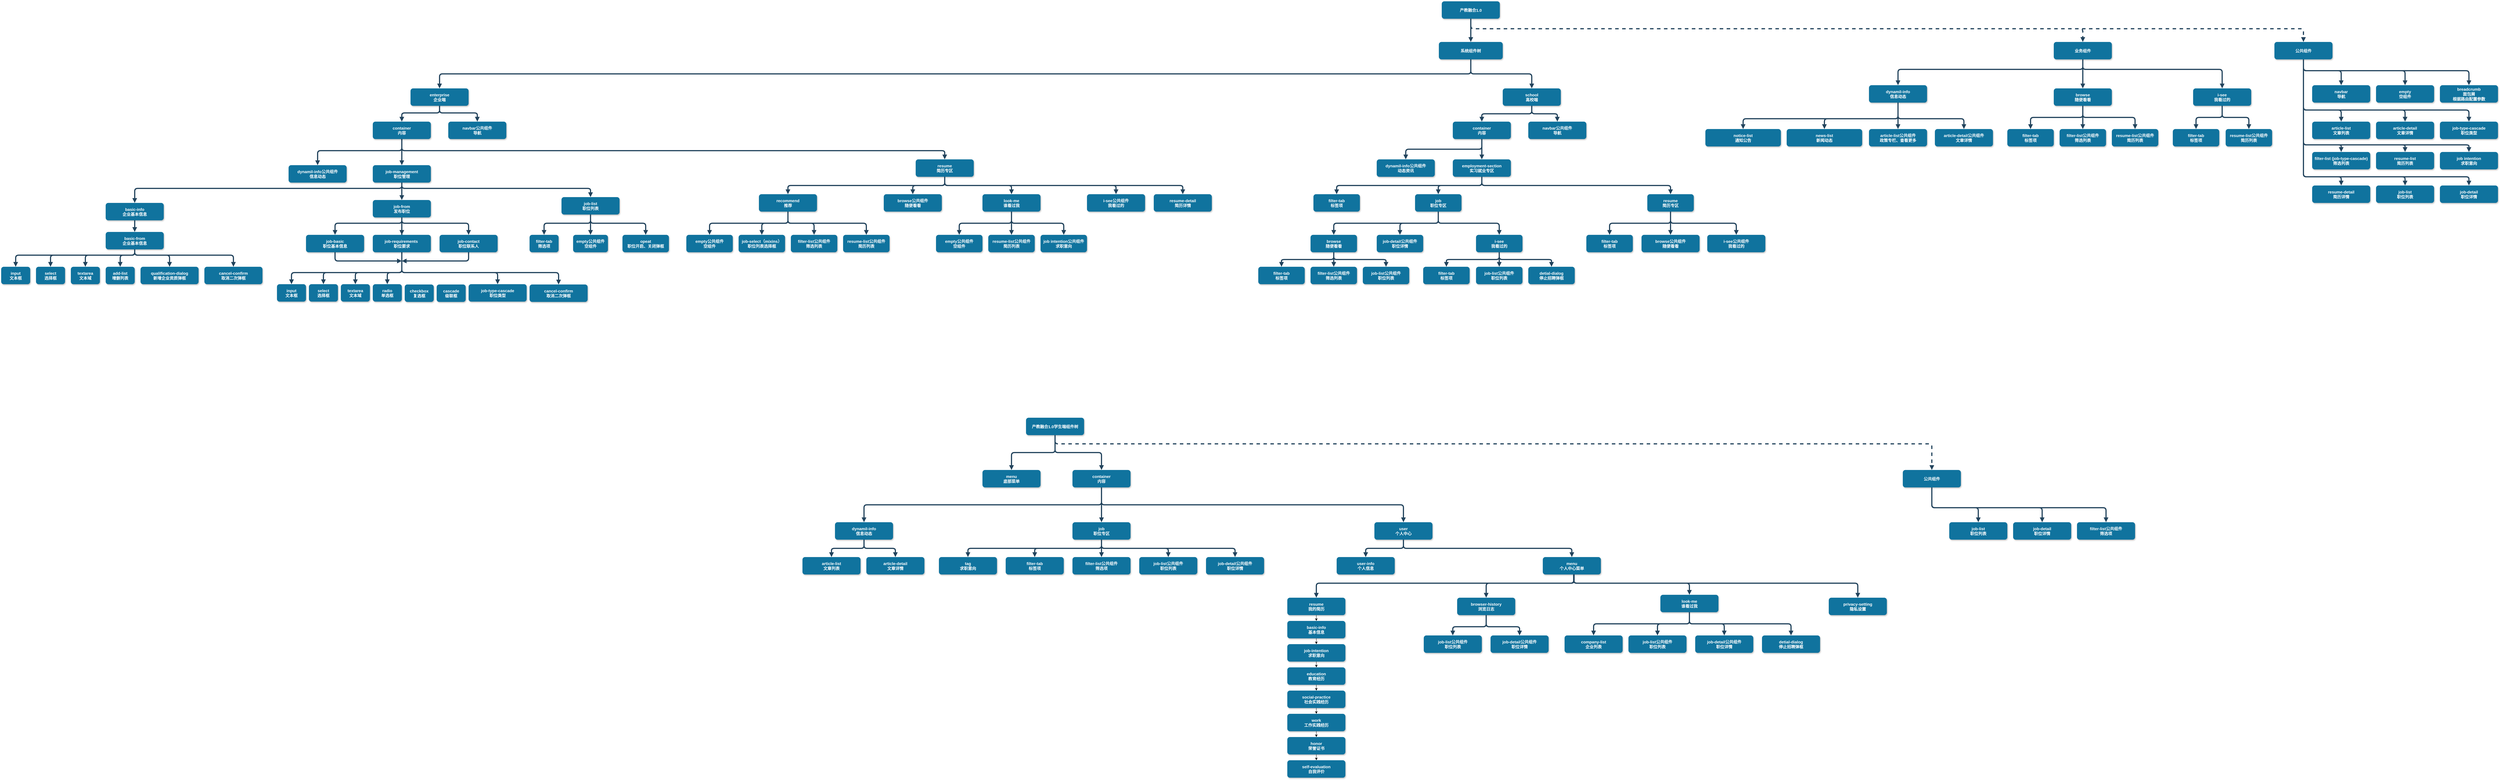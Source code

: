 <mxfile version="20.2.5" type="github">
  <diagram name="Page-1" id="97916047-d0de-89f5-080d-49f4d83e522f">
    <mxGraphModel dx="5976.5" dy="377" grid="1" gridSize="10" guides="1" tooltips="1" connect="1" arrows="1" fold="1" page="1" pageScale="1.5" pageWidth="1169" pageHeight="827" background="none" math="0" shadow="0">
      <root>
        <mxCell id="0" />
        <mxCell id="1" parent="0" />
        <mxCell id="2" value="产教融合1.0" style="rounded=1;fillColor=#10739E;strokeColor=none;shadow=1;gradientColor=none;fontStyle=1;fontColor=#FFFFFF;fontSize=14;" parent="1" vertex="1">
          <mxGeometry x="932" y="205.5" width="200" height="60" as="geometry" />
        </mxCell>
        <mxCell id="3" value="系统组件树" style="rounded=1;fillColor=#10739E;strokeColor=none;shadow=1;gradientColor=none;fontStyle=1;fontColor=#FFFFFF;fontSize=14;" parent="1" vertex="1">
          <mxGeometry x="922" y="345.5" width="220" height="60" as="geometry" />
        </mxCell>
        <mxCell id="4" value="enterprise&#xa;企业端" style="rounded=1;fillColor=#10739E;strokeColor=none;shadow=1;gradientColor=none;fontStyle=1;fontColor=#FFFFFF;fontSize=14;" parent="1" vertex="1">
          <mxGeometry x="-2620" y="505.5" width="200" height="60" as="geometry" />
        </mxCell>
        <mxCell id="5" value="school&#xa;高校端" style="rounded=1;fillColor=#10739E;strokeColor=none;shadow=1;gradientColor=none;fontStyle=1;fontColor=#FFFFFF;fontSize=14;" parent="1" vertex="1">
          <mxGeometry x="1142" y="505.5" width="200" height="60" as="geometry" />
        </mxCell>
        <mxCell id="6" value="dynamil-info&#xa;信息动态" style="rounded=1;fillColor=#10739E;strokeColor=none;shadow=1;gradientColor=none;fontStyle=1;fontColor=#FFFFFF;fontSize=14;" parent="1" vertex="1">
          <mxGeometry x="-1158" y="2000" width="200" height="60" as="geometry" />
        </mxCell>
        <mxCell id="7" value="公共组件" style="rounded=1;fillColor=#10739E;strokeColor=none;shadow=1;gradientColor=none;fontStyle=1;fontColor=#FFFFFF;fontSize=14;" parent="1" vertex="1">
          <mxGeometry x="3800" y="345.5" width="200" height="60" as="geometry" />
        </mxCell>
        <mxCell id="13" value="dynamil-info公共组件&#xa;信息动态" style="rounded=1;fillColor=#10739E;strokeColor=none;shadow=1;gradientColor=none;fontStyle=1;fontColor=#FFFFFF;fontSize=14;" parent="1" vertex="1">
          <mxGeometry x="-3040" y="770" width="200" height="60" as="geometry" />
        </mxCell>
        <mxCell id="29" value="" style="edgeStyle=elbowEdgeStyle;elbow=vertical;strokeWidth=4;endArrow=block;endFill=1;fontStyle=1;strokeColor=#23445D;" parent="1" source="2" target="3" edge="1">
          <mxGeometry x="282" y="165.5" width="100" height="100" as="geometry">
            <mxPoint x="282" y="265.5" as="sourcePoint" />
            <mxPoint x="382" y="165.5" as="targetPoint" />
          </mxGeometry>
        </mxCell>
        <mxCell id="30" value="" style="edgeStyle=elbowEdgeStyle;elbow=vertical;strokeWidth=4;endArrow=block;endFill=1;fontStyle=1;strokeColor=#23445D;" parent="1" source="3" target="5" edge="1">
          <mxGeometry x="282" y="165.5" width="100" height="100" as="geometry">
            <mxPoint x="282" y="265.5" as="sourcePoint" />
            <mxPoint x="382" y="165.5" as="targetPoint" />
          </mxGeometry>
        </mxCell>
        <mxCell id="31" value="" style="edgeStyle=elbowEdgeStyle;elbow=vertical;strokeWidth=4;endArrow=block;endFill=1;fontStyle=1;strokeColor=#23445D;" parent="1" source="3" target="4" edge="1">
          <mxGeometry x="22" y="165.5" width="100" height="100" as="geometry">
            <mxPoint x="22" y="265.5" as="sourcePoint" />
            <mxPoint x="122" y="165.5" as="targetPoint" />
          </mxGeometry>
        </mxCell>
        <mxCell id="32" value="" style="edgeStyle=elbowEdgeStyle;elbow=vertical;strokeWidth=4;endArrow=block;endFill=1;fontStyle=1;strokeColor=#23445D;exitX=0.5;exitY=1;exitDx=0;exitDy=0;" parent="1" source="XbTGaFblLoQdGYi0ndxT-54" target="6" edge="1">
          <mxGeometry x="-1168" y="1035.5" width="100" height="100" as="geometry">
            <mxPoint x="590" y="1500" as="sourcePoint" />
            <mxPoint x="-1068" y="1035.5" as="targetPoint" />
          </mxGeometry>
        </mxCell>
        <mxCell id="33" value="" style="edgeStyle=elbowEdgeStyle;elbow=vertical;strokeWidth=4;endArrow=block;endFill=1;fontStyle=1;dashed=1;strokeColor=#23445D;" parent="1" source="2" target="7" edge="1">
          <mxGeometry x="22" y="165.5" width="100" height="100" as="geometry">
            <mxPoint x="22" y="265.5" as="sourcePoint" />
            <mxPoint x="122" y="165.5" as="targetPoint" />
            <Array as="points">
              <mxPoint x="1840" y="300" />
              <mxPoint x="1062" y="295.5" />
            </Array>
          </mxGeometry>
        </mxCell>
        <mxCell id="54" value="" style="edgeStyle=elbowEdgeStyle;elbow=vertical;strokeWidth=4;endArrow=block;endFill=1;fontStyle=1;strokeColor=#23445D;exitX=0.5;exitY=1;exitDx=0;exitDy=0;" parent="1" source="9j1KOFjCEllFktz8_xj0-58" target="13" edge="1">
          <mxGeometry x="-2768" y="240" width="100" height="100" as="geometry">
            <mxPoint x="-2360" y="594.5" as="sourcePoint" />
            <mxPoint x="-2668" y="240" as="targetPoint" />
            <Array as="points">
              <mxPoint x="-2710" y="720" />
              <mxPoint x="-2720" y="614.5" />
              <mxPoint x="-2440" y="634.5" />
              <mxPoint x="-2430" y="614.5" />
              <mxPoint x="-2380" y="634.5" />
              <mxPoint x="-2540" y="644.5" />
              <mxPoint x="-2410" y="604.5" />
              <mxPoint x="-2400" y="604.5" />
              <mxPoint x="-2138" y="630" />
            </Array>
          </mxGeometry>
        </mxCell>
        <mxCell id="SdZIx8xxVaSEpiBeJ--C-73" value="" style="edgeStyle=elbowEdgeStyle;elbow=vertical;strokeWidth=4;endArrow=block;endFill=1;fontStyle=1;strokeColor=#23445D;exitX=0.5;exitY=1;exitDx=0;exitDy=0;entryX=0.5;entryY=0;entryDx=0;entryDy=0;" parent="1" source="9j1KOFjCEllFktz8_xj0-58" target="SdZIx8xxVaSEpiBeJ--C-74" edge="1">
          <mxGeometry x="-2758" y="250" width="100" height="100" as="geometry">
            <mxPoint x="-2400" y="600" as="sourcePoint" />
            <mxPoint x="-2388" y="684.5" as="targetPoint" />
            <Array as="points">
              <mxPoint x="-2630" y="710" />
              <mxPoint x="-2400" y="614.5" />
              <mxPoint x="-2390" y="614.5" />
              <mxPoint x="-2128" y="640" />
            </Array>
          </mxGeometry>
        </mxCell>
        <mxCell id="SdZIx8xxVaSEpiBeJ--C-74" value="job-management&#xa;职位管理" style="rounded=1;fillColor=#10739E;strokeColor=none;shadow=1;gradientColor=none;fontStyle=1;fontColor=#FFFFFF;fontSize=14;" parent="1" vertex="1">
          <mxGeometry x="-2750" y="770" width="200" height="60" as="geometry" />
        </mxCell>
        <mxCell id="SdZIx8xxVaSEpiBeJ--C-75" value="" style="edgeStyle=elbowEdgeStyle;elbow=vertical;strokeWidth=4;endArrow=block;endFill=1;fontStyle=1;strokeColor=#23445D;entryX=0.5;entryY=0;entryDx=0;entryDy=0;exitX=0.5;exitY=1;exitDx=0;exitDy=0;" parent="1" source="9j1KOFjCEllFktz8_xj0-58" target="SdZIx8xxVaSEpiBeJ--C-76" edge="1">
          <mxGeometry x="-1358" y="274.5" width="100" height="100" as="geometry">
            <mxPoint x="-1200" y="594.5" as="sourcePoint" />
            <mxPoint x="-988" y="709" as="targetPoint" />
            <Array as="points">
              <mxPoint x="-1370" y="720" />
              <mxPoint x="-1130" y="614.5" />
              <mxPoint x="-1000" y="639" />
              <mxPoint x="-990" y="639" />
              <mxPoint x="-728" y="664.5" />
            </Array>
          </mxGeometry>
        </mxCell>
        <mxCell id="SdZIx8xxVaSEpiBeJ--C-76" value="resume&#xa;简历专区" style="rounded=1;fillColor=#10739E;strokeColor=none;shadow=1;gradientColor=none;fontStyle=1;fontColor=#FFFFFF;fontSize=14;" parent="1" vertex="1">
          <mxGeometry x="-880" y="750" width="200" height="60" as="geometry" />
        </mxCell>
        <mxCell id="SdZIx8xxVaSEpiBeJ--C-81" value="dynamil-info&#xa;信息动态" style="rounded=1;fillColor=#10739E;strokeColor=none;shadow=1;gradientColor=none;fontStyle=1;fontColor=#FFFFFF;fontSize=14;" parent="1" vertex="1">
          <mxGeometry x="2403.5" y="494.5" width="200" height="60" as="geometry" />
        </mxCell>
        <mxCell id="SdZIx8xxVaSEpiBeJ--C-82" value="news-list&#xa;新闻动态" style="rounded=1;fillColor=#10739E;strokeColor=none;shadow=1;gradientColor=none;fontStyle=1;fontColor=#FFFFFF;fontSize=14;" parent="1" vertex="1">
          <mxGeometry x="2120" y="645.5" width="260" height="60" as="geometry" />
        </mxCell>
        <mxCell id="SdZIx8xxVaSEpiBeJ--C-83" value="" style="edgeStyle=elbowEdgeStyle;elbow=vertical;strokeWidth=4;endArrow=block;endFill=1;fontStyle=1;strokeColor=#23445D;exitX=0.5;exitY=1;exitDx=0;exitDy=0;entryX=0.5;entryY=0;entryDx=0;entryDy=0;" parent="1" source="SdZIx8xxVaSEpiBeJ--C-81" target="SdZIx8xxVaSEpiBeJ--C-82" edge="1">
          <mxGeometry x="2362" y="111" width="100" height="100" as="geometry">
            <mxPoint x="2390" y="585.5" as="sourcePoint" />
            <mxPoint x="2462" y="111" as="targetPoint" />
            <Array as="points">
              <mxPoint x="2410" y="610" />
              <mxPoint x="2430" y="615.5" />
              <mxPoint x="2450" y="635.5" />
              <mxPoint x="2390" y="665.5" />
              <mxPoint x="2420" y="635.5" />
              <mxPoint x="2270" y="645.5" />
              <mxPoint x="2080" y="625.5" />
              <mxPoint x="2080" y="615.5" />
            </Array>
          </mxGeometry>
        </mxCell>
        <mxCell id="SdZIx8xxVaSEpiBeJ--C-84" value="" style="edgeStyle=elbowEdgeStyle;elbow=vertical;strokeWidth=4;endArrow=block;endFill=1;fontStyle=1;strokeColor=#23445D;entryX=0.5;entryY=0;entryDx=0;entryDy=0;exitX=0.5;exitY=1;exitDx=0;exitDy=0;" parent="1" source="SdZIx8xxVaSEpiBeJ--C-81" target="SdZIx8xxVaSEpiBeJ--C-85" edge="1">
          <mxGeometry x="2052" y="265.5" width="100" height="100" as="geometry">
            <mxPoint x="2390" y="585.5" as="sourcePoint" />
            <mxPoint x="2422" y="700" as="targetPoint" />
            <Array as="points">
              <mxPoint x="2470" y="615.5" />
              <mxPoint x="2580" y="635.5" />
              <mxPoint x="2190" y="630" />
              <mxPoint x="2410" y="630" />
              <mxPoint x="2420" y="630" />
              <mxPoint x="2682" y="655.5" />
            </Array>
          </mxGeometry>
        </mxCell>
        <mxCell id="SdZIx8xxVaSEpiBeJ--C-85" value="article-list公共组件&#xa;政策专栏、查看更多" style="rounded=1;fillColor=#10739E;strokeColor=none;shadow=1;gradientColor=none;fontStyle=1;fontColor=#FFFFFF;fontSize=14;" parent="1" vertex="1">
          <mxGeometry x="2403.5" y="645.5" width="200" height="60" as="geometry" />
        </mxCell>
        <mxCell id="SdZIx8xxVaSEpiBeJ--C-90" value="" style="edgeStyle=elbowEdgeStyle;elbow=vertical;strokeWidth=4;endArrow=block;endFill=1;fontStyle=1;strokeColor=#23445D;entryX=0.5;entryY=0;entryDx=0;entryDy=0;exitX=0.5;exitY=1;exitDx=0;exitDy=0;" parent="1" source="9j1KOFjCEllFktz8_xj0-130" target="SdZIx8xxVaSEpiBeJ--C-81" edge="1">
          <mxGeometry x="2242" y="105.5" width="100" height="100" as="geometry">
            <mxPoint x="3140" y="405.5" as="sourcePoint" />
            <mxPoint x="2390" y="435.5" as="targetPoint" />
            <Array as="points">
              <mxPoint x="2500" y="440" />
              <mxPoint x="2640" y="450" />
              <mxPoint x="2810" y="425.5" />
              <mxPoint x="2360" y="435.5" />
              <mxPoint x="2380" y="470" />
              <mxPoint x="2600" y="470" />
              <mxPoint x="2610" y="470" />
              <mxPoint x="2872" y="495.5" />
            </Array>
          </mxGeometry>
        </mxCell>
        <mxCell id="SdZIx8xxVaSEpiBeJ--C-91" value="" style="edgeStyle=elbowEdgeStyle;elbow=vertical;strokeWidth=4;endArrow=block;endFill=1;fontStyle=1;strokeColor=#23445D;exitX=0.5;exitY=1;exitDx=0;exitDy=0;entryX=0.5;entryY=0;entryDx=0;entryDy=0;" parent="1" source="SdZIx8xxVaSEpiBeJ--C-81" target="SdZIx8xxVaSEpiBeJ--C-92" edge="1">
          <mxGeometry x="2582" y="300" width="100" height="100" as="geometry">
            <mxPoint x="2740" y="575.5" as="sourcePoint" />
            <mxPoint x="3070" y="715.5" as="targetPoint" />
            <Array as="points">
              <mxPoint x="2530" y="610" />
              <mxPoint x="2690" y="615.5" />
              <mxPoint x="2810" y="605.5" />
              <mxPoint x="2970" y="625.5" />
              <mxPoint x="3020" y="615.5" />
              <mxPoint x="2510" y="615.5" />
              <mxPoint x="2810" y="640" />
              <mxPoint x="2940" y="664.5" />
              <mxPoint x="2950" y="664.5" />
              <mxPoint x="3212" y="690" />
            </Array>
          </mxGeometry>
        </mxCell>
        <mxCell id="SdZIx8xxVaSEpiBeJ--C-92" value="article-detail公共组件&#xa;文章详情" style="rounded=1;fillColor=#10739E;strokeColor=none;shadow=1;gradientColor=none;fontStyle=1;fontColor=#FFFFFF;fontSize=14;" parent="1" vertex="1">
          <mxGeometry x="2630.5" y="645.5" width="200" height="60" as="geometry" />
        </mxCell>
        <mxCell id="SdZIx8xxVaSEpiBeJ--C-95" value="breadcrumb&#xa;面包屑&#xa;根据路由配置参数" style="rounded=1;fillColor=#10739E;strokeColor=none;shadow=1;gradientColor=none;fontStyle=1;fontColor=#FFFFFF;fontSize=14;" parent="1" vertex="1">
          <mxGeometry x="4370" y="494.5" width="200" height="60" as="geometry" />
        </mxCell>
        <mxCell id="SdZIx8xxVaSEpiBeJ--C-96" value="" style="edgeStyle=elbowEdgeStyle;elbow=vertical;strokeWidth=4;endArrow=block;endFill=1;fontStyle=1;strokeColor=#23445D;entryX=0.5;entryY=0;entryDx=0;entryDy=0;exitX=0.5;exitY=1;exitDx=0;exitDy=0;" parent="1" source="7" target="SdZIx8xxVaSEpiBeJ--C-95" edge="1">
          <mxGeometry x="3902" y="140" width="100" height="100" as="geometry">
            <mxPoint x="3980" y="400" as="sourcePoint" />
            <mxPoint x="4050" y="470" as="targetPoint" />
            <Array as="points">
              <mxPoint x="4320" y="444.5" />
              <mxPoint x="4020" y="420" />
              <mxPoint x="4470" y="460" />
              <mxPoint x="4020" y="470" />
              <mxPoint x="4040" y="504.5" />
              <mxPoint x="4260" y="504.5" />
              <mxPoint x="4270" y="504.5" />
              <mxPoint x="4532" y="530" />
            </Array>
          </mxGeometry>
        </mxCell>
        <mxCell id="SdZIx8xxVaSEpiBeJ--C-97" value="article-list&#xa;文章列表" style="rounded=1;fillColor=#10739E;strokeColor=none;shadow=1;gradientColor=none;fontStyle=1;fontColor=#FFFFFF;fontSize=14;" parent="1" vertex="1">
          <mxGeometry x="3930" y="620" width="200" height="60" as="geometry" />
        </mxCell>
        <mxCell id="SdZIx8xxVaSEpiBeJ--C-98" value="" style="edgeStyle=elbowEdgeStyle;elbow=vertical;strokeWidth=4;endArrow=block;endFill=1;fontStyle=1;strokeColor=#23445D;entryX=0.5;entryY=0;entryDx=0;entryDy=0;exitX=0.5;exitY=1;exitDx=0;exitDy=0;" parent="1" source="7" target="SdZIx8xxVaSEpiBeJ--C-97" edge="1">
          <mxGeometry x="3732" y="170.5" width="100" height="100" as="geometry">
            <mxPoint x="3980" y="400" as="sourcePoint" />
            <mxPoint x="4310" y="434.5" as="targetPoint" />
            <Array as="points">
              <mxPoint x="3980" y="580" />
              <mxPoint x="4030" y="584.5" />
              <mxPoint x="4430" y="444.5" />
              <mxPoint x="4320" y="434.5" />
              <mxPoint x="4040" y="420" />
              <mxPoint x="4110" y="450" />
              <mxPoint x="3850" y="450.5" />
              <mxPoint x="4300" y="490.5" />
              <mxPoint x="3850" y="500.5" />
              <mxPoint x="3870" y="535" />
              <mxPoint x="4090" y="535" />
              <mxPoint x="4100" y="535" />
              <mxPoint x="4362" y="560.5" />
            </Array>
          </mxGeometry>
        </mxCell>
        <mxCell id="SdZIx8xxVaSEpiBeJ--C-99" value="" style="edgeStyle=elbowEdgeStyle;elbow=vertical;strokeWidth=4;endArrow=block;endFill=1;fontStyle=1;strokeColor=#23445D;exitX=0.5;exitY=1;exitDx=0;exitDy=0;entryX=0.5;entryY=0;entryDx=0;entryDy=0;" parent="1" source="SdZIx8xxVaSEpiBeJ--C-74" target="SdZIx8xxVaSEpiBeJ--C-100" edge="1">
          <mxGeometry x="-2928" y="510" width="100" height="100" as="geometry">
            <mxPoint x="-2820" y="850" as="sourcePoint" />
            <mxPoint x="-2558" y="944.5" as="targetPoint" />
            <Array as="points">
              <mxPoint x="-2720" y="850" />
              <mxPoint x="-2790" y="874.5" />
              <mxPoint x="-2570" y="874.5" />
              <mxPoint x="-2560" y="874.5" />
              <mxPoint x="-2298" y="900" />
            </Array>
          </mxGeometry>
        </mxCell>
        <mxCell id="SdZIx8xxVaSEpiBeJ--C-100" value="basic-info&#xa;企业基本信息" style="rounded=1;fillColor=#10739E;strokeColor=none;shadow=1;gradientColor=none;fontStyle=1;fontColor=#FFFFFF;fontSize=14;" parent="1" vertex="1">
          <mxGeometry x="-3670" y="900" width="200" height="60" as="geometry" />
        </mxCell>
        <mxCell id="SdZIx8xxVaSEpiBeJ--C-101" value="" style="edgeStyle=elbowEdgeStyle;elbow=vertical;strokeWidth=4;endArrow=block;endFill=1;fontStyle=1;strokeColor=#23445D;exitX=0.5;exitY=1;exitDx=0;exitDy=0;entryX=0.5;entryY=0;entryDx=0;entryDy=0;" parent="1" source="SdZIx8xxVaSEpiBeJ--C-74" target="SdZIx8xxVaSEpiBeJ--C-102" edge="1">
          <mxGeometry x="-2728" y="510" width="100" height="100" as="geometry">
            <mxPoint x="-2620" y="850" as="sourcePoint" />
            <mxPoint x="-2358" y="944.5" as="targetPoint" />
            <Array as="points">
              <mxPoint x="-2590" y="874.5" />
              <mxPoint x="-2370" y="874.5" />
              <mxPoint x="-2360" y="874.5" />
              <mxPoint x="-2098" y="900" />
            </Array>
          </mxGeometry>
        </mxCell>
        <mxCell id="SdZIx8xxVaSEpiBeJ--C-102" value="job-from&#xa;发布职位" style="rounded=1;fillColor=#10739E;strokeColor=none;shadow=1;gradientColor=none;fontStyle=1;fontColor=#FFFFFF;fontSize=14;" parent="1" vertex="1">
          <mxGeometry x="-2750" y="890" width="200" height="60" as="geometry" />
        </mxCell>
        <mxCell id="SdZIx8xxVaSEpiBeJ--C-103" value="" style="edgeStyle=elbowEdgeStyle;elbow=vertical;strokeWidth=4;endArrow=block;endFill=1;fontStyle=1;strokeColor=#23445D;exitX=0.5;exitY=1;exitDx=0;exitDy=0;entryX=0.5;entryY=0;entryDx=0;entryDy=0;" parent="1" source="SdZIx8xxVaSEpiBeJ--C-74" target="SdZIx8xxVaSEpiBeJ--C-104" edge="1">
          <mxGeometry x="-2548" y="500" width="100" height="100" as="geometry">
            <mxPoint x="-2440" y="840" as="sourcePoint" />
            <mxPoint x="-2178" y="934.5" as="targetPoint" />
            <Array as="points">
              <mxPoint x="-2560" y="850" />
              <mxPoint x="-2410" y="864.5" />
              <mxPoint x="-2190" y="864.5" />
              <mxPoint x="-2180" y="864.5" />
              <mxPoint x="-1918" y="890" />
            </Array>
          </mxGeometry>
        </mxCell>
        <mxCell id="SdZIx8xxVaSEpiBeJ--C-104" value="job-list&#xa;职位列表" style="rounded=1;fillColor=#10739E;strokeColor=none;shadow=1;gradientColor=none;fontStyle=1;fontColor=#FFFFFF;fontSize=14;" parent="1" vertex="1">
          <mxGeometry x="-2100" y="880" width="200" height="60" as="geometry" />
        </mxCell>
        <mxCell id="SdZIx8xxVaSEpiBeJ--C-105" value="" style="edgeStyle=elbowEdgeStyle;elbow=vertical;strokeWidth=4;endArrow=block;endFill=1;fontStyle=1;strokeColor=#23445D;exitX=0.5;exitY=1;exitDx=0;exitDy=0;entryX=0.5;entryY=0;entryDx=0;entryDy=0;" parent="1" source="SdZIx8xxVaSEpiBeJ--C-100" target="SdZIx8xxVaSEpiBeJ--C-106" edge="1">
          <mxGeometry x="-3708" y="730" width="100" height="100" as="geometry">
            <mxPoint x="-3430" y="1050" as="sourcePoint" />
            <mxPoint x="-3338" y="1164.5" as="targetPoint" />
            <Array as="points">
              <mxPoint x="-3570" y="980" />
              <mxPoint x="-3500" y="1070" />
              <mxPoint x="-3570" y="1094.5" />
              <mxPoint x="-3350" y="1094.5" />
              <mxPoint x="-3340" y="1094.5" />
              <mxPoint x="-3078" y="1120" />
            </Array>
          </mxGeometry>
        </mxCell>
        <mxCell id="SdZIx8xxVaSEpiBeJ--C-106" value="basic-from&#xa;企业基本信息" style="rounded=1;fillColor=#10739E;strokeColor=none;shadow=1;gradientColor=none;fontStyle=1;fontColor=#FFFFFF;fontSize=14;" parent="1" vertex="1">
          <mxGeometry x="-3670" y="1000" width="200" height="60" as="geometry" />
        </mxCell>
        <mxCell id="SdZIx8xxVaSEpiBeJ--C-107" value="" style="edgeStyle=elbowEdgeStyle;elbow=vertical;strokeWidth=4;endArrow=block;endFill=1;fontStyle=1;strokeColor=#23445D;entryX=0.5;entryY=0;entryDx=0;entryDy=0;exitX=0.5;exitY=1;exitDx=0;exitDy=0;" parent="1" source="SdZIx8xxVaSEpiBeJ--C-106" target="SdZIx8xxVaSEpiBeJ--C-108" edge="1">
          <mxGeometry x="-3848" y="840" width="100" height="100" as="geometry">
            <mxPoint x="-3640" y="1070" as="sourcePoint" />
            <mxPoint x="-3478" y="1274.5" as="targetPoint" />
            <Array as="points">
              <mxPoint x="-3490" y="1080" />
              <mxPoint x="-3450" y="1100" />
              <mxPoint x="-3680" y="1090" />
              <mxPoint x="-3710" y="1090" />
              <mxPoint x="-3640" y="1180" />
              <mxPoint x="-3710" y="1204.5" />
              <mxPoint x="-3490" y="1204.5" />
              <mxPoint x="-3480" y="1204.5" />
              <mxPoint x="-3218" y="1230" />
            </Array>
          </mxGeometry>
        </mxCell>
        <mxCell id="SdZIx8xxVaSEpiBeJ--C-108" value="qualification-dialog&#xa;新增企业资质弹框" style="rounded=1;fillColor=#10739E;strokeColor=none;shadow=1;gradientColor=none;fontStyle=1;fontColor=#FFFFFF;fontSize=14;" parent="1" vertex="1">
          <mxGeometry x="-3550" y="1120" width="200" height="60" as="geometry" />
        </mxCell>
        <mxCell id="SdZIx8xxVaSEpiBeJ--C-109" value="" style="edgeStyle=elbowEdgeStyle;elbow=vertical;strokeWidth=4;endArrow=block;endFill=1;fontStyle=1;strokeColor=#23445D;exitX=0.5;exitY=1;exitDx=0;exitDy=0;entryX=0.5;entryY=0;entryDx=0;entryDy=0;" parent="1" source="SdZIx8xxVaSEpiBeJ--C-106" target="SdZIx8xxVaSEpiBeJ--C-110" edge="1">
          <mxGeometry x="-3628" y="840" width="100" height="100" as="geometry">
            <mxPoint x="-3490" y="1070" as="sourcePoint" />
            <mxPoint x="-3258" y="1274.5" as="targetPoint" />
            <Array as="points">
              <mxPoint x="-3450" y="1080" />
              <mxPoint x="-3490" y="1090" />
              <mxPoint x="-3420" y="1180" />
              <mxPoint x="-3490" y="1204.5" />
              <mxPoint x="-3270" y="1204.5" />
              <mxPoint x="-3260" y="1204.5" />
              <mxPoint x="-2998" y="1230" />
            </Array>
          </mxGeometry>
        </mxCell>
        <mxCell id="SdZIx8xxVaSEpiBeJ--C-110" value="cancel-confirm&#xa;取消二次弹框" style="rounded=1;fillColor=#10739E;strokeColor=none;shadow=1;gradientColor=none;fontStyle=1;fontColor=#FFFFFF;fontSize=14;" parent="1" vertex="1">
          <mxGeometry x="-3330" y="1120" width="200" height="60" as="geometry" />
        </mxCell>
        <mxCell id="SdZIx8xxVaSEpiBeJ--C-111" value="" style="edgeStyle=elbowEdgeStyle;elbow=vertical;strokeWidth=4;endArrow=block;endFill=1;fontStyle=1;strokeColor=#23445D;entryX=0.5;entryY=0;entryDx=0;entryDy=0;exitX=0.5;exitY=1;exitDx=0;exitDy=0;" parent="1" source="SdZIx8xxVaSEpiBeJ--C-106" target="SdZIx8xxVaSEpiBeJ--C-112" edge="1">
          <mxGeometry x="-4088" y="850" width="100" height="100" as="geometry">
            <mxPoint x="-3810" y="1070" as="sourcePoint" />
            <mxPoint x="-3718" y="1284.5" as="targetPoint" />
            <Array as="points">
              <mxPoint x="-3950" y="1080" />
              <mxPoint x="-3950" y="1100" />
              <mxPoint x="-3880" y="1190" />
              <mxPoint x="-3950" y="1214.5" />
              <mxPoint x="-3730" y="1214.5" />
              <mxPoint x="-3720" y="1214.5" />
              <mxPoint x="-3458" y="1240" />
            </Array>
          </mxGeometry>
        </mxCell>
        <mxCell id="SdZIx8xxVaSEpiBeJ--C-112" value="input&#xa;文本框" style="rounded=1;fillColor=#10739E;strokeColor=none;shadow=1;gradientColor=none;fontStyle=1;fontColor=#FFFFFF;fontSize=14;" parent="1" vertex="1">
          <mxGeometry x="-4030" y="1120" width="100" height="60" as="geometry" />
        </mxCell>
        <mxCell id="SdZIx8xxVaSEpiBeJ--C-113" value="" style="edgeStyle=elbowEdgeStyle;elbow=vertical;strokeWidth=4;endArrow=block;endFill=1;fontStyle=1;strokeColor=#23445D;entryX=0.5;entryY=0;entryDx=0;entryDy=0;exitX=0.5;exitY=1;exitDx=0;exitDy=0;" parent="1" source="SdZIx8xxVaSEpiBeJ--C-106" target="SdZIx8xxVaSEpiBeJ--C-114" edge="1">
          <mxGeometry x="-4078" y="860" width="100" height="100" as="geometry">
            <mxPoint x="-3560" y="1070" as="sourcePoint" />
            <mxPoint x="-3708" y="1294.5" as="targetPoint" />
            <Array as="points">
              <mxPoint x="-3910" y="1080" />
              <mxPoint x="-3930" y="1070" />
              <mxPoint x="-3920" y="1100" />
              <mxPoint x="-3940" y="1110" />
              <mxPoint x="-3870" y="1200" />
              <mxPoint x="-3940" y="1224.5" />
              <mxPoint x="-3720" y="1224.5" />
              <mxPoint x="-3710" y="1224.5" />
              <mxPoint x="-3448" y="1250" />
            </Array>
          </mxGeometry>
        </mxCell>
        <mxCell id="SdZIx8xxVaSEpiBeJ--C-114" value="select&#xa;选择框" style="rounded=1;fillColor=#10739E;strokeColor=none;shadow=1;gradientColor=none;fontStyle=1;fontColor=#FFFFFF;fontSize=14;" parent="1" vertex="1">
          <mxGeometry x="-3910" y="1120" width="100" height="60" as="geometry" />
        </mxCell>
        <mxCell id="SdZIx8xxVaSEpiBeJ--C-115" value="" style="edgeStyle=elbowEdgeStyle;elbow=vertical;strokeWidth=4;endArrow=block;endFill=1;fontStyle=1;strokeColor=#23445D;entryX=0.5;entryY=0;entryDx=0;entryDy=0;exitX=0.5;exitY=1;exitDx=0;exitDy=0;" parent="1" source="SdZIx8xxVaSEpiBeJ--C-106" target="SdZIx8xxVaSEpiBeJ--C-116" edge="1">
          <mxGeometry x="-4068" y="870" width="100" height="100" as="geometry">
            <mxPoint x="-3550" y="1080" as="sourcePoint" />
            <mxPoint x="-3698" y="1304.5" as="targetPoint" />
            <Array as="points">
              <mxPoint x="-3760" y="1080" />
              <mxPoint x="-3750" y="1110" />
              <mxPoint x="-3810" y="1130" />
              <mxPoint x="-3930" y="1120" />
              <mxPoint x="-3860" y="1210" />
              <mxPoint x="-3930" y="1234.5" />
              <mxPoint x="-3710" y="1234.5" />
              <mxPoint x="-3700" y="1234.5" />
              <mxPoint x="-3438" y="1260" />
            </Array>
          </mxGeometry>
        </mxCell>
        <mxCell id="SdZIx8xxVaSEpiBeJ--C-116" value="textarea&#xa;文本域" style="rounded=1;fillColor=#10739E;strokeColor=none;shadow=1;gradientColor=none;fontStyle=1;fontColor=#FFFFFF;fontSize=14;" parent="1" vertex="1">
          <mxGeometry x="-3790" y="1120" width="100" height="60" as="geometry" />
        </mxCell>
        <mxCell id="SdZIx8xxVaSEpiBeJ--C-117" value="" style="edgeStyle=elbowEdgeStyle;elbow=vertical;strokeWidth=4;endArrow=block;endFill=1;fontStyle=1;strokeColor=#23445D;entryX=0.5;entryY=0;entryDx=0;entryDy=0;exitX=0.5;exitY=1;exitDx=0;exitDy=0;" parent="1" source="SdZIx8xxVaSEpiBeJ--C-106" target="SdZIx8xxVaSEpiBeJ--C-118" edge="1">
          <mxGeometry x="-3863" y="960" width="100" height="100" as="geometry">
            <mxPoint x="-3345" y="1170" as="sourcePoint" />
            <mxPoint x="-3493" y="1394.5" as="targetPoint" />
            <Array as="points">
              <mxPoint x="-3600" y="1080" />
              <mxPoint x="-3710" y="1090" />
              <mxPoint x="-3725" y="1210" />
              <mxPoint x="-3655" y="1300" />
              <mxPoint x="-3725" y="1324.5" />
              <mxPoint x="-3505" y="1324.5" />
              <mxPoint x="-3495" y="1324.5" />
              <mxPoint x="-3233" y="1350" />
            </Array>
          </mxGeometry>
        </mxCell>
        <mxCell id="SdZIx8xxVaSEpiBeJ--C-118" value="add-list&#xa;增删列表" style="rounded=1;fillColor=#10739E;strokeColor=none;shadow=1;gradientColor=none;fontStyle=1;fontColor=#FFFFFF;fontSize=14;" parent="1" vertex="1">
          <mxGeometry x="-3670" y="1120" width="100" height="60" as="geometry" />
        </mxCell>
        <mxCell id="SdZIx8xxVaSEpiBeJ--C-119" value="" style="edgeStyle=elbowEdgeStyle;elbow=vertical;strokeWidth=4;endArrow=block;endFill=1;fontStyle=1;strokeColor=#23445D;entryX=0.5;entryY=0;entryDx=0;entryDy=0;exitX=0.5;exitY=1;exitDx=0;exitDy=0;" parent="1" source="SdZIx8xxVaSEpiBeJ--C-102" target="SdZIx8xxVaSEpiBeJ--C-120" edge="1">
          <mxGeometry x="-2918" y="840" width="100" height="100" as="geometry">
            <mxPoint x="-2620" y="980" as="sourcePoint" />
            <mxPoint x="-2548" y="1274.5" as="targetPoint" />
            <Array as="points">
              <mxPoint x="-2590" y="1140" />
              <mxPoint x="-2580" y="990" />
              <mxPoint x="-2560" y="1080" />
              <mxPoint x="-2520" y="1100" />
              <mxPoint x="-2750" y="1090" />
              <mxPoint x="-2780" y="1090" />
              <mxPoint x="-2710" y="1180" />
              <mxPoint x="-2780" y="1204.5" />
              <mxPoint x="-2560" y="1204.5" />
              <mxPoint x="-2550" y="1204.5" />
              <mxPoint x="-2288" y="1230" />
            </Array>
          </mxGeometry>
        </mxCell>
        <mxCell id="SdZIx8xxVaSEpiBeJ--C-120" value="job-type-cascade&#xa;职位类型" style="rounded=1;fillColor=#10739E;strokeColor=none;shadow=1;gradientColor=none;fontStyle=1;fontColor=#FFFFFF;fontSize=14;" parent="1" vertex="1">
          <mxGeometry x="-2420" y="1180" width="200" height="60" as="geometry" />
        </mxCell>
        <mxCell id="SdZIx8xxVaSEpiBeJ--C-121" value="" style="edgeStyle=elbowEdgeStyle;elbow=vertical;strokeWidth=4;endArrow=block;endFill=1;fontStyle=1;strokeColor=#23445D;exitX=0.5;exitY=1;exitDx=0;exitDy=0;entryX=0.5;entryY=0;entryDx=0;entryDy=0;" parent="1" source="SdZIx8xxVaSEpiBeJ--C-102" target="SdZIx8xxVaSEpiBeJ--C-122" edge="1">
          <mxGeometry x="-2698" y="840" width="100" height="100" as="geometry">
            <mxPoint x="-2640" y="1060" as="sourcePoint" />
            <mxPoint x="-2328" y="1274.5" as="targetPoint" />
            <Array as="points">
              <mxPoint x="-2640" y="1140" />
              <mxPoint x="-2600" y="990" />
              <mxPoint x="-2520" y="1080" />
              <mxPoint x="-2560" y="1090" />
              <mxPoint x="-2490" y="1180" />
              <mxPoint x="-2560" y="1204.5" />
              <mxPoint x="-2340" y="1204.5" />
              <mxPoint x="-2330" y="1204.5" />
              <mxPoint x="-2068" y="1230" />
            </Array>
          </mxGeometry>
        </mxCell>
        <mxCell id="SdZIx8xxVaSEpiBeJ--C-122" value="cancel-confirm&#xa;取消二次弹框" style="rounded=1;fillColor=#10739E;strokeColor=none;shadow=1;gradientColor=none;fontStyle=1;fontColor=#FFFFFF;fontSize=14;" parent="1" vertex="1">
          <mxGeometry x="-2210" y="1181" width="200" height="60" as="geometry" />
        </mxCell>
        <mxCell id="SdZIx8xxVaSEpiBeJ--C-123" value="" style="edgeStyle=elbowEdgeStyle;elbow=vertical;strokeWidth=4;endArrow=block;endFill=1;fontStyle=1;strokeColor=#23445D;entryX=0.5;entryY=0;entryDx=0;entryDy=0;exitX=0.5;exitY=1;exitDx=0;exitDy=0;" parent="1" source="SdZIx8xxVaSEpiBeJ--C-102" target="SdZIx8xxVaSEpiBeJ--C-124" edge="1">
          <mxGeometry x="-3158" y="850" width="100" height="100" as="geometry">
            <mxPoint x="-2640" y="1060" as="sourcePoint" />
            <mxPoint x="-2788" y="1284.5" as="targetPoint" />
            <Array as="points">
              <mxPoint x="-2930" y="1140" />
              <mxPoint x="-2870" y="1080" />
              <mxPoint x="-2870" y="1090" />
              <mxPoint x="-2920" y="990" />
              <mxPoint x="-3020" y="1080" />
              <mxPoint x="-3020" y="1100" />
              <mxPoint x="-2950" y="1190" />
              <mxPoint x="-3020" y="1214.5" />
              <mxPoint x="-2800" y="1214.5" />
              <mxPoint x="-2790" y="1214.5" />
              <mxPoint x="-2528" y="1240" />
            </Array>
          </mxGeometry>
        </mxCell>
        <mxCell id="SdZIx8xxVaSEpiBeJ--C-124" value="input&#xa;文本框" style="rounded=1;fillColor=#10739E;strokeColor=none;shadow=1;gradientColor=none;fontStyle=1;fontColor=#FFFFFF;fontSize=14;" parent="1" vertex="1">
          <mxGeometry x="-3080" y="1180" width="100" height="60" as="geometry" />
        </mxCell>
        <mxCell id="SdZIx8xxVaSEpiBeJ--C-125" value="" style="edgeStyle=elbowEdgeStyle;elbow=vertical;strokeWidth=4;endArrow=block;endFill=1;fontStyle=1;strokeColor=#23445D;entryX=0.5;entryY=0;entryDx=0;entryDy=0;exitX=0.5;exitY=1;exitDx=0;exitDy=0;" parent="1" source="SdZIx8xxVaSEpiBeJ--C-102" target="SdZIx8xxVaSEpiBeJ--C-126" edge="1">
          <mxGeometry x="-3148" y="860" width="100" height="100" as="geometry">
            <mxPoint x="-2590" y="990" as="sourcePoint" />
            <mxPoint x="-2778" y="1294.5" as="targetPoint" />
            <Array as="points">
              <mxPoint x="-2840" y="1140" />
              <mxPoint x="-2870" y="1080" />
              <mxPoint x="-2850" y="1080" />
              <mxPoint x="-2880" y="990" />
              <mxPoint x="-2980" y="1080" />
              <mxPoint x="-3000" y="1070" />
              <mxPoint x="-2990" y="1100" />
              <mxPoint x="-3010" y="1110" />
              <mxPoint x="-2940" y="1200" />
              <mxPoint x="-3010" y="1224.5" />
              <mxPoint x="-2790" y="1224.5" />
              <mxPoint x="-2780" y="1224.5" />
              <mxPoint x="-2518" y="1250" />
            </Array>
          </mxGeometry>
        </mxCell>
        <mxCell id="SdZIx8xxVaSEpiBeJ--C-126" value="select&#xa;选择框" style="rounded=1;fillColor=#10739E;strokeColor=none;shadow=1;gradientColor=none;fontStyle=1;fontColor=#FFFFFF;fontSize=14;" parent="1" vertex="1">
          <mxGeometry x="-2970" y="1180" width="100" height="60" as="geometry" />
        </mxCell>
        <mxCell id="SdZIx8xxVaSEpiBeJ--C-127" value="" style="edgeStyle=elbowEdgeStyle;elbow=vertical;strokeWidth=4;endArrow=block;endFill=1;fontStyle=1;strokeColor=#23445D;entryX=0.5;entryY=0;entryDx=0;entryDy=0;exitX=0.5;exitY=1;exitDx=0;exitDy=0;" parent="1" source="SdZIx8xxVaSEpiBeJ--C-102" target="SdZIx8xxVaSEpiBeJ--C-128" edge="1">
          <mxGeometry x="-3138" y="870" width="100" height="100" as="geometry">
            <mxPoint x="-2640" y="1060" as="sourcePoint" />
            <mxPoint x="-2768" y="1304.5" as="targetPoint" />
            <Array as="points">
              <mxPoint x="-2750" y="1140" />
              <mxPoint x="-2760" y="990" />
              <mxPoint x="-2830" y="1080" />
              <mxPoint x="-2820" y="1110" />
              <mxPoint x="-2880" y="1130" />
              <mxPoint x="-3000" y="1120" />
              <mxPoint x="-2930" y="1210" />
              <mxPoint x="-3000" y="1234.5" />
              <mxPoint x="-2780" y="1234.5" />
              <mxPoint x="-2770" y="1234.5" />
              <mxPoint x="-2508" y="1260" />
            </Array>
          </mxGeometry>
        </mxCell>
        <mxCell id="SdZIx8xxVaSEpiBeJ--C-128" value="textarea&#xa;文本域" style="rounded=1;fillColor=#10739E;strokeColor=none;shadow=1;gradientColor=none;fontStyle=1;fontColor=#FFFFFF;fontSize=14;" parent="1" vertex="1">
          <mxGeometry x="-2860" y="1180" width="100" height="60" as="geometry" />
        </mxCell>
        <mxCell id="SdZIx8xxVaSEpiBeJ--C-129" value="" style="edgeStyle=elbowEdgeStyle;elbow=vertical;strokeWidth=4;endArrow=block;endFill=1;fontStyle=1;strokeColor=#23445D;entryX=0.5;entryY=0;entryDx=0;entryDy=0;exitX=0.5;exitY=1;exitDx=0;exitDy=0;" parent="1" source="SdZIx8xxVaSEpiBeJ--C-102" target="SdZIx8xxVaSEpiBeJ--C-130" edge="1">
          <mxGeometry x="-2933" y="960" width="100" height="100" as="geometry">
            <mxPoint x="-2640" y="1060" as="sourcePoint" />
            <mxPoint x="-2563" y="1394.5" as="targetPoint" />
            <Array as="points">
              <mxPoint x="-2680" y="1140" />
              <mxPoint x="-2690" y="990" />
              <mxPoint x="-2670" y="1080" />
              <mxPoint x="-2780" y="1090" />
              <mxPoint x="-2795" y="1210" />
              <mxPoint x="-2725" y="1300" />
              <mxPoint x="-2795" y="1324.5" />
              <mxPoint x="-2575" y="1324.5" />
              <mxPoint x="-2565" y="1324.5" />
              <mxPoint x="-2303" y="1350" />
            </Array>
          </mxGeometry>
        </mxCell>
        <mxCell id="SdZIx8xxVaSEpiBeJ--C-130" value="radio&#xa;单选框" style="rounded=1;fillColor=#10739E;strokeColor=none;shadow=1;gradientColor=none;fontStyle=1;fontColor=#FFFFFF;fontSize=14;" parent="1" vertex="1">
          <mxGeometry x="-2750" y="1180" width="100" height="60" as="geometry" />
        </mxCell>
        <mxCell id="SdZIx8xxVaSEpiBeJ--C-131" value="job-type-cascade&#xa;职位类型" style="rounded=1;fillColor=#10739E;strokeColor=none;shadow=1;gradientColor=none;fontStyle=1;fontColor=#FFFFFF;fontSize=14;" parent="1" vertex="1">
          <mxGeometry x="4370" y="620" width="200" height="60" as="geometry" />
        </mxCell>
        <mxCell id="SdZIx8xxVaSEpiBeJ--C-133" value="" style="edgeStyle=elbowEdgeStyle;elbow=vertical;strokeWidth=4;endArrow=block;endFill=1;fontStyle=1;strokeColor=#23445D;entryX=0.5;entryY=0;entryDx=0;entryDy=0;exitX=0.5;exitY=1;exitDx=0;exitDy=0;" parent="1" source="7" target="SdZIx8xxVaSEpiBeJ--C-131" edge="1">
          <mxGeometry x="3922" y="170.5" width="100" height="100" as="geometry">
            <mxPoint x="3980" y="400" as="sourcePoint" />
            <mxPoint x="4490" y="455.5" as="targetPoint" />
            <Array as="points">
              <mxPoint x="4290" y="580" />
              <mxPoint x="4200" y="584.5" />
              <mxPoint x="4170" y="444.5" />
              <mxPoint x="4230" y="420" />
              <mxPoint x="4300" y="450" />
              <mxPoint x="4040" y="450.5" />
              <mxPoint x="4490" y="490.5" />
              <mxPoint x="4040" y="500.5" />
              <mxPoint x="4060" y="535" />
              <mxPoint x="4280" y="535" />
              <mxPoint x="4290" y="535" />
              <mxPoint x="4552" y="560.5" />
            </Array>
          </mxGeometry>
        </mxCell>
        <mxCell id="SdZIx8xxVaSEpiBeJ--C-134" value="job-basic&#xa;职位基本信息" style="rounded=1;fillColor=#10739E;strokeColor=none;shadow=1;gradientColor=none;fontStyle=1;fontColor=#FFFFFF;fontSize=14;" parent="1" vertex="1">
          <mxGeometry x="-2980" y="1010" width="200" height="60" as="geometry" />
        </mxCell>
        <mxCell id="SdZIx8xxVaSEpiBeJ--C-135" value="job-requirements &#xa;职位要求" style="rounded=1;fillColor=#10739E;strokeColor=none;shadow=1;gradientColor=none;fontStyle=1;fontColor=#FFFFFF;fontSize=14;" parent="1" vertex="1">
          <mxGeometry x="-2750" y="1010" width="200" height="60" as="geometry" />
        </mxCell>
        <mxCell id="SdZIx8xxVaSEpiBeJ--C-136" value="job-contact&#xa;职位联系人" style="rounded=1;fillColor=#10739E;strokeColor=none;shadow=1;gradientColor=none;fontStyle=1;fontColor=#FFFFFF;fontSize=14;" parent="1" vertex="1">
          <mxGeometry x="-2520" y="1010" width="200" height="60" as="geometry" />
        </mxCell>
        <mxCell id="SdZIx8xxVaSEpiBeJ--C-137" value="" style="edgeStyle=elbowEdgeStyle;elbow=vertical;strokeWidth=4;endArrow=block;endFill=1;fontStyle=1;strokeColor=#23445D;exitX=0.5;exitY=1;exitDx=0;exitDy=0;entryX=0.5;entryY=0;entryDx=0;entryDy=0;" parent="1" source="SdZIx8xxVaSEpiBeJ--C-102" target="SdZIx8xxVaSEpiBeJ--C-134" edge="1">
          <mxGeometry x="-3059" y="590" width="100" height="100" as="geometry">
            <mxPoint x="-2981" y="910" as="sourcePoint" />
            <mxPoint x="-2981" y="980" as="targetPoint" />
            <Array as="points">
              <mxPoint x="-2890" y="970" />
              <mxPoint x="-2921" y="954.5" />
              <mxPoint x="-2701" y="954.5" />
              <mxPoint x="-2691" y="954.5" />
              <mxPoint x="-2429" y="980" />
            </Array>
          </mxGeometry>
        </mxCell>
        <mxCell id="SdZIx8xxVaSEpiBeJ--C-138" value="" style="edgeStyle=elbowEdgeStyle;elbow=vertical;strokeWidth=4;endArrow=block;endFill=1;fontStyle=1;strokeColor=#23445D;entryX=0.5;entryY=0;entryDx=0;entryDy=0;exitX=0.5;exitY=1;exitDx=0;exitDy=0;" parent="1" source="SdZIx8xxVaSEpiBeJ--C-102" target="SdZIx8xxVaSEpiBeJ--C-135" edge="1">
          <mxGeometry x="-3049" y="600" width="100" height="100" as="geometry">
            <mxPoint x="-2650" y="960" as="sourcePoint" />
            <mxPoint x="-2970" y="1000" as="targetPoint" />
            <Array as="points">
              <mxPoint x="-2740" y="970" />
              <mxPoint x="-2800" y="960" />
              <mxPoint x="-2911" y="964.5" />
              <mxPoint x="-2691" y="964.5" />
              <mxPoint x="-2681" y="964.5" />
              <mxPoint x="-2419" y="990" />
            </Array>
          </mxGeometry>
        </mxCell>
        <mxCell id="SdZIx8xxVaSEpiBeJ--C-139" value="" style="edgeStyle=elbowEdgeStyle;elbow=vertical;strokeWidth=4;endArrow=block;endFill=1;fontStyle=1;strokeColor=#23445D;entryX=0.5;entryY=0;entryDx=0;entryDy=0;exitX=0.5;exitY=1;exitDx=0;exitDy=0;" parent="1" source="SdZIx8xxVaSEpiBeJ--C-102" target="SdZIx8xxVaSEpiBeJ--C-136" edge="1">
          <mxGeometry x="-2489" y="615.5" width="100" height="100" as="geometry">
            <mxPoint x="-2510" y="920" as="sourcePoint" />
            <mxPoint x="-2410" y="1015.5" as="targetPoint" />
            <Array as="points">
              <mxPoint x="-2460" y="970" />
              <mxPoint x="-2351" y="980" />
              <mxPoint x="-2131" y="980" />
              <mxPoint x="-2121" y="980" />
              <mxPoint x="-1859" y="1005.5" />
            </Array>
          </mxGeometry>
        </mxCell>
        <mxCell id="SdZIx8xxVaSEpiBeJ--C-140" value="" style="edgeStyle=elbowEdgeStyle;elbow=vertical;strokeWidth=4;endArrow=block;endFill=1;fontStyle=1;strokeColor=#23445D;exitX=0.5;exitY=1;exitDx=0;exitDy=0;" parent="1" source="SdZIx8xxVaSEpiBeJ--C-134" edge="1">
          <mxGeometry x="-3109" y="720" width="100" height="100" as="geometry">
            <mxPoint x="-2700" y="1080" as="sourcePoint" />
            <mxPoint x="-2650" y="1100" as="targetPoint" />
            <Array as="points">
              <mxPoint x="-2940" y="1100" />
              <mxPoint x="-2971" y="1084.5" />
              <mxPoint x="-2751" y="1084.5" />
              <mxPoint x="-2741" y="1084.5" />
              <mxPoint x="-2479" y="1110" />
            </Array>
          </mxGeometry>
        </mxCell>
        <mxCell id="SdZIx8xxVaSEpiBeJ--C-141" value="" style="edgeStyle=elbowEdgeStyle;elbow=vertical;strokeWidth=4;endArrow=block;endFill=1;fontStyle=1;strokeColor=#23445D;exitX=0.5;exitY=1;exitDx=0;exitDy=0;" parent="1" source="SdZIx8xxVaSEpiBeJ--C-136" edge="1">
          <mxGeometry x="-2439" y="735.5" width="100" height="100" as="geometry">
            <mxPoint x="-2600" y="1070" as="sourcePoint" />
            <mxPoint x="-2650" y="1100" as="targetPoint" />
            <Array as="points">
              <mxPoint x="-2520" y="1100" />
              <mxPoint x="-2410" y="1090" />
              <mxPoint x="-2301" y="1100" />
              <mxPoint x="-2081" y="1100" />
              <mxPoint x="-2071" y="1100" />
              <mxPoint x="-1809" y="1125.5" />
            </Array>
          </mxGeometry>
        </mxCell>
        <mxCell id="9j1KOFjCEllFktz8_xj0-54" value="" style="edgeStyle=elbowEdgeStyle;elbow=vertical;strokeWidth=4;endArrow=block;endFill=1;fontStyle=1;strokeColor=#23445D;exitX=0.5;exitY=1;exitDx=0;exitDy=0;entryX=0.5;entryY=0;entryDx=0;entryDy=0;" parent="1" source="SdZIx8xxVaSEpiBeJ--C-104" target="9j1KOFjCEllFktz8_xj0-55" edge="1">
          <mxGeometry x="-2498" y="740" width="100" height="100" as="geometry">
            <mxPoint x="-2160" y="900" as="sourcePoint" />
            <mxPoint x="-2128" y="1174.5" as="targetPoint" />
            <Array as="points">
              <mxPoint x="-2110" y="970" />
              <mxPoint x="-2060" y="980" />
              <mxPoint x="-2130" y="990" />
              <mxPoint x="-2440" y="1040" />
              <mxPoint x="-2400" y="890" />
              <mxPoint x="-2320" y="980" />
              <mxPoint x="-2360" y="990" />
              <mxPoint x="-2290" y="1080" />
              <mxPoint x="-2360" y="1104.5" />
              <mxPoint x="-2140" y="1104.5" />
              <mxPoint x="-2130" y="1104.5" />
              <mxPoint x="-1868" y="1130" />
            </Array>
          </mxGeometry>
        </mxCell>
        <mxCell id="9j1KOFjCEllFktz8_xj0-55" value="filter-tab&#xa;筛选项" style="rounded=1;fillColor=#10739E;strokeColor=none;shadow=1;gradientColor=none;fontStyle=1;fontColor=#FFFFFF;fontSize=14;" parent="1" vertex="1">
          <mxGeometry x="-2210" y="1010" width="100" height="60" as="geometry" />
        </mxCell>
        <mxCell id="9j1KOFjCEllFktz8_xj0-56" value="" style="edgeStyle=elbowEdgeStyle;elbow=vertical;strokeWidth=4;endArrow=block;endFill=1;fontStyle=1;strokeColor=#23445D;exitX=0.5;exitY=1;exitDx=0;exitDy=0;entryX=0.5;entryY=0;entryDx=0;entryDy=0;" parent="1" source="SdZIx8xxVaSEpiBeJ--C-104" target="9j1KOFjCEllFktz8_xj0-57" edge="1">
          <mxGeometry x="-2288" y="740" width="100" height="100" as="geometry">
            <mxPoint x="-1798" y="950" as="sourcePoint" />
            <mxPoint x="-1840" y="1010" as="targetPoint" />
            <Array as="points">
              <mxPoint x="-1900" y="970" />
              <mxPoint x="-1850" y="980" />
              <mxPoint x="-1920" y="990" />
              <mxPoint x="-2230" y="1040" />
              <mxPoint x="-2190" y="890" />
              <mxPoint x="-2110" y="980" />
              <mxPoint x="-2150" y="990" />
              <mxPoint x="-2080" y="1080" />
              <mxPoint x="-2150" y="1104.5" />
              <mxPoint x="-1930" y="1104.5" />
              <mxPoint x="-1920" y="1104.5" />
              <mxPoint x="-1658" y="1130" />
            </Array>
          </mxGeometry>
        </mxCell>
        <mxCell id="9j1KOFjCEllFktz8_xj0-57" value="opeat&#xa;职位开启、关闭弹框" style="rounded=1;fillColor=#10739E;strokeColor=none;shadow=1;gradientColor=none;fontStyle=1;fontColor=#FFFFFF;fontSize=14;" parent="1" vertex="1">
          <mxGeometry x="-1890" y="1010" width="160" height="60" as="geometry" />
        </mxCell>
        <mxCell id="9j1KOFjCEllFktz8_xj0-58" value="container&#xa;内容" style="rounded=1;fillColor=#10739E;strokeColor=none;shadow=1;gradientColor=none;fontStyle=1;fontColor=#FFFFFF;fontSize=14;" parent="1" vertex="1">
          <mxGeometry x="-2750" y="620" width="200" height="60" as="geometry" />
        </mxCell>
        <mxCell id="9j1KOFjCEllFktz8_xj0-59" value="navbar公共组件&#xa;导航" style="rounded=1;fillColor=#10739E;strokeColor=none;shadow=1;gradientColor=none;fontStyle=1;fontColor=#FFFFFF;fontSize=14;" parent="1" vertex="1">
          <mxGeometry x="-2490" y="620" width="200" height="60" as="geometry" />
        </mxCell>
        <mxCell id="9j1KOFjCEllFktz8_xj0-60" value="" style="edgeStyle=elbowEdgeStyle;elbow=vertical;strokeWidth=4;endArrow=block;endFill=1;fontStyle=1;strokeColor=#23445D;exitX=0.5;exitY=1;exitDx=0;exitDy=0;entryX=0.5;entryY=0;entryDx=0;entryDy=0;" parent="1" source="4" target="9j1KOFjCEllFktz8_xj0-58" edge="1">
          <mxGeometry x="-2748" y="260" width="100" height="100" as="geometry">
            <mxPoint x="-2520" y="565.5" as="sourcePoint" />
            <mxPoint x="-2640" y="780" as="targetPoint" />
            <Array as="points">
              <mxPoint x="-2610" y="590" />
              <mxPoint x="-2620" y="720" />
              <mxPoint x="-2390" y="624.5" />
              <mxPoint x="-2380" y="624.5" />
              <mxPoint x="-2118" y="650" />
            </Array>
          </mxGeometry>
        </mxCell>
        <mxCell id="9j1KOFjCEllFktz8_xj0-61" value="" style="edgeStyle=elbowEdgeStyle;elbow=vertical;strokeWidth=4;endArrow=block;endFill=1;fontStyle=1;strokeColor=#23445D;entryX=0.5;entryY=0;entryDx=0;entryDy=0;" parent="1" source="4" target="9j1KOFjCEllFktz8_xj0-59" edge="1">
          <mxGeometry x="-2338" y="105.5" width="100" height="100" as="geometry">
            <mxPoint x="-2520" y="565.5" as="sourcePoint" />
            <mxPoint x="-2230" y="625.5" as="targetPoint" />
            <Array as="points">
              <mxPoint x="-2400" y="590" />
              <mxPoint x="-1990" y="495.5" />
              <mxPoint x="-1980" y="470" />
              <mxPoint x="-1970" y="470" />
              <mxPoint x="-1708" y="495.5" />
            </Array>
          </mxGeometry>
        </mxCell>
        <mxCell id="9j1KOFjCEllFktz8_xj0-62" value="navbar&#xa;导航" style="rounded=1;fillColor=#10739E;strokeColor=none;shadow=1;gradientColor=none;fontStyle=1;fontColor=#FFFFFF;fontSize=14;" parent="1" vertex="1">
          <mxGeometry x="3930" y="494.5" width="200" height="60" as="geometry" />
        </mxCell>
        <mxCell id="9j1KOFjCEllFktz8_xj0-63" value="" style="edgeStyle=elbowEdgeStyle;elbow=vertical;strokeWidth=4;endArrow=block;endFill=1;fontStyle=1;strokeColor=#23445D;entryX=0.5;entryY=0;entryDx=0;entryDy=0;exitX=0.5;exitY=1;exitDx=0;exitDy=0;" parent="1" source="7" target="9j1KOFjCEllFktz8_xj0-62" edge="1">
          <mxGeometry x="3682" y="140" width="100" height="100" as="geometry">
            <mxPoint x="3980" y="400" as="sourcePoint" />
            <mxPoint x="3830" y="470" as="targetPoint" />
            <Array as="points">
              <mxPoint x="4100" y="444.5" />
              <mxPoint x="3800" y="420" />
              <mxPoint x="4250" y="460" />
              <mxPoint x="3800" y="470" />
              <mxPoint x="3820" y="504.5" />
              <mxPoint x="4040" y="504.5" />
              <mxPoint x="4050" y="504.5" />
              <mxPoint x="4312" y="530" />
            </Array>
          </mxGeometry>
        </mxCell>
        <mxCell id="9j1KOFjCEllFktz8_xj0-64" value="empty&#xa;空组件" style="rounded=1;fillColor=#10739E;strokeColor=none;shadow=1;gradientColor=none;fontStyle=1;fontColor=#FFFFFF;fontSize=14;" parent="1" vertex="1">
          <mxGeometry x="4150" y="494.5" width="200" height="60" as="geometry" />
        </mxCell>
        <mxCell id="9j1KOFjCEllFktz8_xj0-65" value="" style="edgeStyle=elbowEdgeStyle;elbow=vertical;strokeWidth=4;endArrow=block;endFill=1;fontStyle=1;strokeColor=#23445D;entryX=0.5;entryY=0;entryDx=0;entryDy=0;exitX=0.5;exitY=1;exitDx=0;exitDy=0;" parent="1" source="7" target="9j1KOFjCEllFktz8_xj0-64" edge="1">
          <mxGeometry x="3912" y="134.5" width="100" height="100" as="geometry">
            <mxPoint x="3980" y="400" as="sourcePoint" />
            <mxPoint x="4300" y="489" as="targetPoint" />
            <Array as="points">
              <mxPoint x="4240" y="444.5" />
              <mxPoint x="4330" y="439" />
              <mxPoint x="4030" y="414.5" />
              <mxPoint x="4480" y="454.5" />
              <mxPoint x="4030" y="464.5" />
              <mxPoint x="4050" y="499" />
              <mxPoint x="4270" y="499" />
              <mxPoint x="4280" y="499" />
              <mxPoint x="4542" y="524.5" />
            </Array>
          </mxGeometry>
        </mxCell>
        <mxCell id="9j1KOFjCEllFktz8_xj0-66" value="browse公共组件&#xa;随便看看" style="rounded=1;fillColor=#10739E;strokeColor=none;shadow=1;gradientColor=none;fontStyle=1;fontColor=#FFFFFF;fontSize=14;" parent="1" vertex="1">
          <mxGeometry x="-990" y="870" width="200" height="60" as="geometry" />
        </mxCell>
        <mxCell id="9j1KOFjCEllFktz8_xj0-67" value="recommend&#xa;推荐" style="rounded=1;fillColor=#10739E;strokeColor=none;shadow=1;gradientColor=none;fontStyle=1;fontColor=#FFFFFF;fontSize=14;" parent="1" vertex="1">
          <mxGeometry x="-1420" y="870" width="200" height="60" as="geometry" />
        </mxCell>
        <mxCell id="9j1KOFjCEllFktz8_xj0-68" value="i-see公共组件&#xa;我看过的" style="rounded=1;fillColor=#10739E;strokeColor=none;shadow=1;gradientColor=none;fontStyle=1;fontColor=#FFFFFF;fontSize=14;" parent="1" vertex="1">
          <mxGeometry x="-290" y="870" width="200" height="60" as="geometry" />
        </mxCell>
        <mxCell id="9j1KOFjCEllFktz8_xj0-69" value="look-me&#xa;谁看过我" style="rounded=1;fillColor=#10739E;strokeColor=none;shadow=1;gradientColor=none;fontStyle=1;fontColor=#FFFFFF;fontSize=14;" parent="1" vertex="1">
          <mxGeometry x="-650" y="870" width="200" height="60" as="geometry" />
        </mxCell>
        <mxCell id="9j1KOFjCEllFktz8_xj0-71" value="" style="edgeStyle=elbowEdgeStyle;elbow=vertical;strokeWidth=4;endArrow=block;endFill=1;fontStyle=1;strokeColor=#23445D;exitX=0.5;exitY=1;exitDx=0;exitDy=0;entryX=0.5;entryY=0;entryDx=0;entryDy=0;" parent="1" source="SdZIx8xxVaSEpiBeJ--C-76" target="9j1KOFjCEllFktz8_xj0-68" edge="1">
          <mxGeometry x="-298" y="620" width="100" height="100" as="geometry">
            <mxPoint x="200" y="820" as="sourcePoint" />
            <mxPoint x="90" y="890" as="targetPoint" />
            <Array as="points">
              <mxPoint x="-420" y="840" />
              <mxPoint x="90" y="850" />
              <mxPoint x="140" y="860" />
              <mxPoint x="70" y="870" />
              <mxPoint x="-240" y="920" />
              <mxPoint x="-200" y="770" />
              <mxPoint x="-120" y="860" />
              <mxPoint x="-160" y="870" />
              <mxPoint x="-90" y="960" />
              <mxPoint x="-160" y="984.5" />
              <mxPoint x="60" y="984.5" />
              <mxPoint x="70" y="984.5" />
              <mxPoint x="332" y="1010" />
            </Array>
          </mxGeometry>
        </mxCell>
        <mxCell id="9j1KOFjCEllFktz8_xj0-72" value="" style="edgeStyle=elbowEdgeStyle;elbow=vertical;strokeWidth=4;endArrow=block;endFill=1;fontStyle=1;strokeColor=#23445D;exitX=0.5;exitY=1;exitDx=0;exitDy=0;entryX=0.5;entryY=0;entryDx=0;entryDy=0;" parent="1" source="SdZIx8xxVaSEpiBeJ--C-76" target="9j1KOFjCEllFktz8_xj0-69" edge="1">
          <mxGeometry x="-498" y="620" width="100" height="100" as="geometry">
            <mxPoint y="820" as="sourcePoint" />
            <mxPoint x="-110" y="890" as="targetPoint" />
            <Array as="points">
              <mxPoint x="-500" y="840" />
              <mxPoint x="-110" y="850" />
              <mxPoint x="-60" y="860" />
              <mxPoint x="-130" y="870" />
              <mxPoint x="-440" y="920" />
              <mxPoint x="-400" y="770" />
              <mxPoint x="-320" y="860" />
              <mxPoint x="-360" y="870" />
              <mxPoint x="-290" y="960" />
              <mxPoint x="-360" y="984.5" />
              <mxPoint x="-140" y="984.5" />
              <mxPoint x="-130" y="984.5" />
              <mxPoint x="132" y="1010" />
            </Array>
          </mxGeometry>
        </mxCell>
        <mxCell id="9j1KOFjCEllFktz8_xj0-73" value="" style="edgeStyle=elbowEdgeStyle;elbow=vertical;strokeWidth=4;endArrow=block;endFill=1;fontStyle=1;strokeColor=#23445D;exitX=0.5;exitY=1;exitDx=0;exitDy=0;entryX=0.5;entryY=0;entryDx=0;entryDy=0;" parent="1" source="SdZIx8xxVaSEpiBeJ--C-76" target="9j1KOFjCEllFktz8_xj0-66" edge="1">
          <mxGeometry x="-1008" y="620" width="100" height="100" as="geometry">
            <mxPoint x="-440" y="820" as="sourcePoint" />
            <mxPoint x="-620" y="890" as="targetPoint" />
            <Array as="points">
              <mxPoint x="-826" y="840" />
              <mxPoint x="-620" y="850" />
              <mxPoint x="-570" y="860" />
              <mxPoint x="-640" y="870" />
              <mxPoint x="-950" y="920" />
              <mxPoint x="-910" y="770" />
              <mxPoint x="-830" y="860" />
              <mxPoint x="-870" y="870" />
              <mxPoint x="-800" y="960" />
              <mxPoint x="-870" y="984.5" />
              <mxPoint x="-650" y="984.5" />
              <mxPoint x="-640" y="984.5" />
              <mxPoint x="-378" y="1010" />
            </Array>
          </mxGeometry>
        </mxCell>
        <mxCell id="9j1KOFjCEllFktz8_xj0-74" value="" style="edgeStyle=elbowEdgeStyle;elbow=vertical;strokeWidth=4;endArrow=block;endFill=1;fontStyle=1;strokeColor=#23445D;exitX=0.5;exitY=1;exitDx=0;exitDy=0;entryX=0.5;entryY=0;entryDx=0;entryDy=0;" parent="1" source="SdZIx8xxVaSEpiBeJ--C-76" target="9j1KOFjCEllFktz8_xj0-67" edge="1">
          <mxGeometry x="-1178" y="610" width="100" height="100" as="geometry">
            <mxPoint x="-440" y="820" as="sourcePoint" />
            <mxPoint x="-790" y="880" as="targetPoint" />
            <Array as="points">
              <mxPoint x="-720" y="840" />
              <mxPoint x="-640" y="830" />
              <mxPoint x="-510" y="850" />
              <mxPoint x="-790" y="840" />
              <mxPoint x="-740" y="850" />
              <mxPoint x="-810" y="860" />
              <mxPoint x="-1120" y="910" />
              <mxPoint x="-1080" y="760" />
              <mxPoint x="-1000" y="850" />
              <mxPoint x="-1040" y="860" />
              <mxPoint x="-970" y="950" />
              <mxPoint x="-1040" y="974.5" />
              <mxPoint x="-820" y="974.5" />
              <mxPoint x="-810" y="974.5" />
              <mxPoint x="-548" y="1000" />
            </Array>
          </mxGeometry>
        </mxCell>
        <mxCell id="9j1KOFjCEllFktz8_xj0-75" value="empty公共组件&#xa;空组件" style="rounded=1;fillColor=#10739E;strokeColor=none;shadow=1;gradientColor=none;fontStyle=1;fontColor=#FFFFFF;fontSize=14;" parent="1" vertex="1">
          <mxGeometry x="-2060" y="1010" width="120" height="60" as="geometry" />
        </mxCell>
        <mxCell id="9j1KOFjCEllFktz8_xj0-76" value="" style="edgeStyle=elbowEdgeStyle;elbow=vertical;strokeWidth=4;endArrow=block;endFill=1;fontStyle=1;strokeColor=#23445D;exitX=0.5;exitY=1;exitDx=0;exitDy=0;entryX=0.5;entryY=0;entryDx=0;entryDy=0;" parent="1" source="SdZIx8xxVaSEpiBeJ--C-104" target="9j1KOFjCEllFktz8_xj0-75" edge="1">
          <mxGeometry x="-2488" y="750" width="100" height="100" as="geometry">
            <mxPoint x="-1990" y="950" as="sourcePoint" />
            <mxPoint x="-2150" y="1020" as="targetPoint" />
            <Array as="points">
              <mxPoint x="-2100" y="980" />
              <mxPoint x="-2050" y="990" />
              <mxPoint x="-2120" y="1000" />
              <mxPoint x="-2430" y="1050" />
              <mxPoint x="-2390" y="900" />
              <mxPoint x="-2310" y="990" />
              <mxPoint x="-2350" y="1000" />
              <mxPoint x="-2280" y="1090" />
              <mxPoint x="-2350" y="1114.5" />
              <mxPoint x="-2130" y="1114.5" />
              <mxPoint x="-2120" y="1114.5" />
              <mxPoint x="-1858" y="1140" />
            </Array>
          </mxGeometry>
        </mxCell>
        <mxCell id="9j1KOFjCEllFktz8_xj0-77" value="job-select（mixins）&#xa;职位列表选择框" style="rounded=1;fillColor=#10739E;strokeColor=none;shadow=1;gradientColor=none;fontStyle=1;fontColor=#FFFFFF;fontSize=14;" parent="1" vertex="1">
          <mxGeometry x="-1490" y="1010" width="160" height="60" as="geometry" />
        </mxCell>
        <mxCell id="9j1KOFjCEllFktz8_xj0-78" value="empty公共组件&#xa;空组件" style="rounded=1;fillColor=#10739E;strokeColor=none;shadow=1;gradientColor=none;fontStyle=1;fontColor=#FFFFFF;fontSize=14;" parent="1" vertex="1">
          <mxGeometry x="-1670" y="1010" width="160" height="60" as="geometry" />
        </mxCell>
        <mxCell id="9j1KOFjCEllFktz8_xj0-81" value="" style="edgeStyle=elbowEdgeStyle;elbow=vertical;strokeWidth=4;endArrow=block;endFill=1;fontStyle=1;strokeColor=#23445D;exitX=0.5;exitY=1;exitDx=0;exitDy=0;entryX=0.5;entryY=0;entryDx=0;entryDy=0;" parent="1" source="7" target="9j1KOFjCEllFktz8_xj0-82" edge="1">
          <mxGeometry x="4142" y="170.5" width="100" height="100" as="geometry">
            <mxPoint x="3980" y="400" as="sourcePoint" />
            <mxPoint x="4540" y="594.5" as="targetPoint" />
            <Array as="points">
              <mxPoint x="3990" y="700" />
              <mxPoint x="3940" y="690" />
              <mxPoint x="4020" y="680" />
              <mxPoint x="4550" y="584.5" />
              <mxPoint x="4420" y="584.5" />
              <mxPoint x="4390" y="444.5" />
              <mxPoint x="4450" y="420" />
              <mxPoint x="4520" y="450" />
              <mxPoint x="4260" y="450.5" />
              <mxPoint x="4710" y="490.5" />
              <mxPoint x="4260" y="500.5" />
              <mxPoint x="4280" y="535" />
              <mxPoint x="4500" y="535" />
              <mxPoint x="4510" y="535" />
              <mxPoint x="4772" y="560.5" />
            </Array>
          </mxGeometry>
        </mxCell>
        <mxCell id="9j1KOFjCEllFktz8_xj0-82" value="filter-list (job-type-cascade)&#xa;筛选列表" style="rounded=1;fillColor=#10739E;strokeColor=none;shadow=1;gradientColor=none;fontStyle=1;fontColor=#FFFFFF;fontSize=14;" parent="1" vertex="1">
          <mxGeometry x="3930" y="724.5" width="200" height="60" as="geometry" />
        </mxCell>
        <mxCell id="9j1KOFjCEllFktz8_xj0-83" value="resume-list公共组件&#xa;简历列表" style="rounded=1;fillColor=#10739E;strokeColor=none;shadow=1;gradientColor=none;fontStyle=1;fontColor=#FFFFFF;fontSize=14;" parent="1" vertex="1">
          <mxGeometry x="-1130" y="1010" width="160" height="60" as="geometry" />
        </mxCell>
        <mxCell id="9j1KOFjCEllFktz8_xj0-84" value="" style="edgeStyle=elbowEdgeStyle;elbow=vertical;strokeWidth=4;endArrow=block;endFill=1;fontStyle=1;strokeColor=#23445D;exitX=0.5;exitY=1;exitDx=0;exitDy=0;entryX=0.5;entryY=0;entryDx=0;entryDy=0;" parent="1" source="9j1KOFjCEllFktz8_xj0-67" target="9j1KOFjCEllFktz8_xj0-83" edge="1">
          <mxGeometry x="-1488" y="750" width="100" height="100" as="geometry">
            <mxPoint x="-1200" y="950" as="sourcePoint" />
            <mxPoint x="-1010" y="1020" as="targetPoint" />
            <Array as="points">
              <mxPoint x="-1100" y="970" />
              <mxPoint x="-1100" y="980" />
              <mxPoint x="-1050" y="990" />
              <mxPoint x="-1120" y="1000" />
              <mxPoint x="-1430" y="1050" />
              <mxPoint x="-1390" y="900" />
              <mxPoint x="-1310" y="990" />
              <mxPoint x="-1350" y="1000" />
              <mxPoint x="-1280" y="1090" />
              <mxPoint x="-1350" y="1114.5" />
              <mxPoint x="-1130" y="1114.5" />
              <mxPoint x="-1120" y="1114.5" />
              <mxPoint x="-858" y="1140" />
            </Array>
          </mxGeometry>
        </mxCell>
        <mxCell id="9j1KOFjCEllFktz8_xj0-85" value="" style="edgeStyle=elbowEdgeStyle;elbow=vertical;strokeWidth=4;endArrow=block;endFill=1;fontStyle=1;strokeColor=#23445D;entryX=0.5;entryY=0;entryDx=0;entryDy=0;exitX=0.5;exitY=1;exitDx=0;exitDy=0;" parent="1" source="9j1KOFjCEllFktz8_xj0-67" target="9j1KOFjCEllFktz8_xj0-78" edge="1">
          <mxGeometry x="-1498" y="760" width="100" height="100" as="geometry">
            <mxPoint x="-1270" y="950" as="sourcePoint" />
            <mxPoint x="-1020" y="1030" as="targetPoint" />
            <Array as="points">
              <mxPoint x="-1330" y="970" />
              <mxPoint x="-1110" y="990" />
              <mxPoint x="-1060" y="1000" />
              <mxPoint x="-1130" y="1010" />
              <mxPoint x="-1440" y="1060" />
              <mxPoint x="-1400" y="910" />
              <mxPoint x="-1320" y="1000" />
              <mxPoint x="-1360" y="1010" />
              <mxPoint x="-1290" y="1100" />
              <mxPoint x="-1360" y="1124.5" />
              <mxPoint x="-1140" y="1124.5" />
              <mxPoint x="-1130" y="1124.5" />
              <mxPoint x="-868" y="1150" />
            </Array>
          </mxGeometry>
        </mxCell>
        <mxCell id="9j1KOFjCEllFktz8_xj0-86" value="" style="edgeStyle=elbowEdgeStyle;elbow=vertical;strokeWidth=4;endArrow=block;endFill=1;fontStyle=1;strokeColor=#23445D;exitX=0.5;exitY=1;exitDx=0;exitDy=0;entryX=0.5;entryY=0;entryDx=0;entryDy=0;" parent="1" source="9j1KOFjCEllFktz8_xj0-67" target="9j1KOFjCEllFktz8_xj0-77" edge="1">
          <mxGeometry x="-1468" y="770" width="100" height="100" as="geometry">
            <mxPoint x="-1180" y="970" as="sourcePoint" />
            <mxPoint x="-990" y="1040" as="targetPoint" />
            <Array as="points">
              <mxPoint x="-1330" y="970" />
              <mxPoint x="-1210" y="960" />
              <mxPoint x="-1080" y="1000" />
              <mxPoint x="-1030" y="1010" />
              <mxPoint x="-1100" y="1020" />
              <mxPoint x="-1410" y="1070" />
              <mxPoint x="-1370" y="920" />
              <mxPoint x="-1290" y="1010" />
              <mxPoint x="-1330" y="1020" />
              <mxPoint x="-1260" y="1110" />
              <mxPoint x="-1330" y="1134.5" />
              <mxPoint x="-1110" y="1134.5" />
              <mxPoint x="-1100" y="1134.5" />
              <mxPoint x="-838" y="1160" />
            </Array>
          </mxGeometry>
        </mxCell>
        <mxCell id="9j1KOFjCEllFktz8_xj0-87" value="resume-list&#xa;简历列表" style="rounded=1;fillColor=#10739E;strokeColor=none;shadow=1;gradientColor=none;fontStyle=1;fontColor=#FFFFFF;fontSize=14;" parent="1" vertex="1">
          <mxGeometry x="4150" y="724.5" width="200" height="60" as="geometry" />
        </mxCell>
        <mxCell id="9j1KOFjCEllFktz8_xj0-88" value="" style="edgeStyle=elbowEdgeStyle;elbow=vertical;strokeWidth=4;endArrow=block;endFill=1;fontStyle=1;strokeColor=#23445D;entryX=0.5;entryY=0;entryDx=0;entryDy=0;exitX=0.5;exitY=1;exitDx=0;exitDy=0;" parent="1" source="7" target="9j1KOFjCEllFktz8_xj0-87" edge="1">
          <mxGeometry x="3742" y="180.5" width="100" height="100" as="geometry">
            <mxPoint x="3980" y="400" as="sourcePoint" />
            <mxPoint x="4080" y="630" as="targetPoint" />
            <Array as="points">
              <mxPoint x="4220" y="700" />
              <mxPoint x="4020" y="694.5" />
              <mxPoint x="4040" y="594.5" />
              <mxPoint x="4440" y="454.5" />
              <mxPoint x="4330" y="444.5" />
              <mxPoint x="4050" y="430" />
              <mxPoint x="4120" y="460" />
              <mxPoint x="3860" y="460.5" />
              <mxPoint x="4310" y="500.5" />
              <mxPoint x="3860" y="510.5" />
              <mxPoint x="3880" y="545" />
              <mxPoint x="4100" y="545" />
              <mxPoint x="4110" y="545" />
              <mxPoint x="4372" y="570.5" />
            </Array>
          </mxGeometry>
        </mxCell>
        <mxCell id="9j1KOFjCEllFktz8_xj0-89" value="filter-list公共组件&#xa;筛选列表" style="rounded=1;fillColor=#10739E;strokeColor=none;shadow=1;gradientColor=none;fontStyle=1;fontColor=#FFFFFF;fontSize=14;" parent="1" vertex="1">
          <mxGeometry x="-1310" y="1010" width="160" height="60" as="geometry" />
        </mxCell>
        <mxCell id="9j1KOFjCEllFktz8_xj0-90" value="" style="edgeStyle=elbowEdgeStyle;elbow=vertical;strokeWidth=4;endArrow=block;endFill=1;fontStyle=1;strokeColor=#23445D;exitX=0.5;exitY=1;exitDx=0;exitDy=0;entryX=0.5;entryY=0;entryDx=0;entryDy=0;" parent="1" source="9j1KOFjCEllFktz8_xj0-67" target="9j1KOFjCEllFktz8_xj0-89" edge="1">
          <mxGeometry x="-1458" y="780" width="100" height="100" as="geometry">
            <mxPoint x="-1290" y="940" as="sourcePoint" />
            <mxPoint x="-1200" y="1000" as="targetPoint" />
            <Array as="points">
              <mxPoint x="-1260" y="970" />
              <mxPoint x="-1320" y="980" />
              <mxPoint x="-1200" y="970" />
              <mxPoint x="-1070" y="1010" />
              <mxPoint x="-1020" y="1020" />
              <mxPoint x="-1090" y="1030" />
              <mxPoint x="-1400" y="1080" />
              <mxPoint x="-1360" y="930" />
              <mxPoint x="-1280" y="1020" />
              <mxPoint x="-1320" y="1030" />
              <mxPoint x="-1250" y="1120" />
              <mxPoint x="-1320" y="1144.5" />
              <mxPoint x="-1100" y="1144.5" />
              <mxPoint x="-1090" y="1144.5" />
              <mxPoint x="-828" y="1170" />
            </Array>
          </mxGeometry>
        </mxCell>
        <mxCell id="9j1KOFjCEllFktz8_xj0-97" value="resume-list公共组件&#xa;简历列表" style="rounded=1;fillColor=#10739E;strokeColor=none;shadow=1;gradientColor=none;fontStyle=1;fontColor=#FFFFFF;fontSize=14;" parent="1" vertex="1">
          <mxGeometry x="-630" y="1010" width="160" height="60" as="geometry" />
        </mxCell>
        <mxCell id="9j1KOFjCEllFktz8_xj0-98" value="empty公共组件&#xa;空组件" style="rounded=1;fillColor=#10739E;strokeColor=none;shadow=1;gradientColor=none;fontStyle=1;fontColor=#FFFFFF;fontSize=14;" parent="1" vertex="1">
          <mxGeometry x="-810" y="1010" width="160" height="60" as="geometry" />
        </mxCell>
        <mxCell id="9j1KOFjCEllFktz8_xj0-100" value="job intention公共组件&#xa;求职意向" style="rounded=1;fillColor=#10739E;strokeColor=none;shadow=1;gradientColor=none;fontStyle=1;fontColor=#FFFFFF;fontSize=14;" parent="1" vertex="1">
          <mxGeometry x="-450" y="1010" width="160" height="60" as="geometry" />
        </mxCell>
        <mxCell id="9j1KOFjCEllFktz8_xj0-101" value="" style="edgeStyle=elbowEdgeStyle;elbow=vertical;strokeWidth=4;endArrow=block;endFill=1;fontStyle=1;strokeColor=#23445D;exitX=0.5;exitY=1;exitDx=0;exitDy=0;entryX=0.5;entryY=0;entryDx=0;entryDy=0;" parent="1" source="9j1KOFjCEllFktz8_xj0-69" target="9j1KOFjCEllFktz8_xj0-100" edge="1">
          <mxGeometry x="-1308" y="770" width="100" height="100" as="geometry">
            <mxPoint x="-1110" y="940" as="sourcePoint" />
            <mxPoint x="-1110" y="1020" as="targetPoint" />
            <Array as="points">
              <mxPoint x="-480" y="970" />
              <mxPoint x="-470" y="960" />
              <mxPoint x="-1090" y="970" />
              <mxPoint x="-920" y="990" />
              <mxPoint x="-920" y="1000" />
              <mxPoint x="-870" y="1010" />
              <mxPoint x="-940" y="1020" />
              <mxPoint x="-1250" y="1070" />
              <mxPoint x="-1210" y="920" />
              <mxPoint x="-1130" y="1010" />
              <mxPoint x="-1170" y="1020" />
              <mxPoint x="-1100" y="1110" />
              <mxPoint x="-1170" y="1134.5" />
              <mxPoint x="-950" y="1134.5" />
              <mxPoint x="-940" y="1134.5" />
              <mxPoint x="-678" y="1160" />
            </Array>
          </mxGeometry>
        </mxCell>
        <mxCell id="9j1KOFjCEllFktz8_xj0-102" value="" style="edgeStyle=elbowEdgeStyle;elbow=vertical;strokeWidth=4;endArrow=block;endFill=1;fontStyle=1;strokeColor=#23445D;exitX=0.5;exitY=1;exitDx=0;exitDy=0;entryX=0.5;entryY=0;entryDx=0;entryDy=0;" parent="1" source="9j1KOFjCEllFktz8_xj0-69" target="9j1KOFjCEllFktz8_xj0-97" edge="1">
          <mxGeometry x="-748.59" y="800" width="100" height="100" as="geometry">
            <mxPoint x="-550.59" y="970" as="sourcePoint" />
            <mxPoint x="-550.59" y="1050" as="targetPoint" />
            <Array as="points">
              <mxPoint x="-550" y="960" />
              <mxPoint x="-530.59" y="1000" />
              <mxPoint x="-360.59" y="1020" />
              <mxPoint x="-360.59" y="1030" />
              <mxPoint x="-310.59" y="1040" />
              <mxPoint x="-380.59" y="1050" />
              <mxPoint x="-690.59" y="1100" />
              <mxPoint x="-650.59" y="950" />
              <mxPoint x="-570.59" y="1040" />
              <mxPoint x="-610.59" y="1050" />
              <mxPoint x="-540.59" y="1140" />
              <mxPoint x="-610.59" y="1164.5" />
              <mxPoint x="-390.59" y="1164.5" />
              <mxPoint x="-380.59" y="1164.5" />
              <mxPoint x="-118.59" y="1190" />
            </Array>
          </mxGeometry>
        </mxCell>
        <mxCell id="9j1KOFjCEllFktz8_xj0-103" value="" style="edgeStyle=elbowEdgeStyle;elbow=vertical;strokeWidth=4;endArrow=block;endFill=1;fontStyle=1;strokeColor=#23445D;exitX=0.5;exitY=1;exitDx=0;exitDy=0;entryX=0.5;entryY=0;entryDx=0;entryDy=0;" parent="1" source="9j1KOFjCEllFktz8_xj0-69" target="9j1KOFjCEllFktz8_xj0-98" edge="1">
          <mxGeometry x="-1288" y="790" width="100" height="100" as="geometry">
            <mxPoint x="-1090" y="960" as="sourcePoint" />
            <mxPoint x="-1090" y="1040" as="targetPoint" />
            <Array as="points">
              <mxPoint x="-620" y="970" />
              <mxPoint x="-670" y="950" />
              <mxPoint x="-1070" y="990" />
              <mxPoint x="-900" y="1010" />
              <mxPoint x="-900" y="1020" />
              <mxPoint x="-850" y="1030" />
              <mxPoint x="-920" y="1040" />
              <mxPoint x="-1230" y="1090" />
              <mxPoint x="-1190" y="940" />
              <mxPoint x="-1110" y="1030" />
              <mxPoint x="-1150" y="1040" />
              <mxPoint x="-1080" y="1130" />
              <mxPoint x="-1150" y="1154.5" />
              <mxPoint x="-930" y="1154.5" />
              <mxPoint x="-920" y="1154.5" />
              <mxPoint x="-658" y="1180" />
            </Array>
          </mxGeometry>
        </mxCell>
        <mxCell id="9j1KOFjCEllFktz8_xj0-106" value="job intention&#xa;求职意向" style="rounded=1;fillColor=#10739E;strokeColor=none;shadow=1;gradientColor=none;fontStyle=1;fontColor=#FFFFFF;fontSize=14;" parent="1" vertex="1">
          <mxGeometry x="4370" y="724.5" width="200" height="60" as="geometry" />
        </mxCell>
        <mxCell id="9j1KOFjCEllFktz8_xj0-107" value="" style="edgeStyle=elbowEdgeStyle;elbow=vertical;strokeWidth=4;endArrow=block;endFill=1;fontStyle=1;strokeColor=#23445D;entryX=0.5;entryY=0;entryDx=0;entryDy=0;exitX=0.5;exitY=1;exitDx=0;exitDy=0;" parent="1" source="7" target="9j1KOFjCEllFktz8_xj0-106" edge="1">
          <mxGeometry x="3752" y="190.5" width="100" height="100" as="geometry">
            <mxPoint x="3980" y="400" as="sourcePoint" />
            <mxPoint x="4120" y="734.5" as="targetPoint" />
            <Array as="points">
              <mxPoint x="4150" y="700" />
              <mxPoint x="4190" y="694.5" />
              <mxPoint x="4030" y="704.5" />
              <mxPoint x="4050" y="604.5" />
              <mxPoint x="4450" y="464.5" />
              <mxPoint x="4340" y="454.5" />
              <mxPoint x="4060" y="440" />
              <mxPoint x="4130" y="470" />
              <mxPoint x="3870" y="470.5" />
              <mxPoint x="4320" y="510.5" />
              <mxPoint x="3870" y="520.5" />
              <mxPoint x="3890" y="555" />
              <mxPoint x="4110" y="555" />
              <mxPoint x="4120" y="555" />
              <mxPoint x="4382" y="580.5" />
            </Array>
          </mxGeometry>
        </mxCell>
        <mxCell id="9j1KOFjCEllFktz8_xj0-112" value="resume-detail&#xa;简历详情" style="rounded=1;fillColor=#10739E;strokeColor=none;shadow=1;gradientColor=none;fontStyle=1;fontColor=#FFFFFF;fontSize=14;" parent="1" vertex="1">
          <mxGeometry x="-60" y="870" width="200" height="60" as="geometry" />
        </mxCell>
        <mxCell id="9j1KOFjCEllFktz8_xj0-113" value="" style="edgeStyle=elbowEdgeStyle;elbow=vertical;strokeWidth=4;endArrow=block;endFill=1;fontStyle=1;strokeColor=#23445D;exitX=0.5;exitY=1;exitDx=0;exitDy=0;entryX=0.5;entryY=0;entryDx=0;entryDy=0;" parent="1" source="SdZIx8xxVaSEpiBeJ--C-76" target="9j1KOFjCEllFktz8_xj0-112" edge="1">
          <mxGeometry x="-288" y="630" width="100" height="100" as="geometry">
            <mxPoint x="-630" y="830" as="sourcePoint" />
            <mxPoint x="410" y="880" as="targetPoint" />
            <Array as="points">
              <mxPoint x="50" y="840" />
              <mxPoint x="450" y="840" />
              <mxPoint x="-410" y="850" />
              <mxPoint x="100" y="860" />
              <mxPoint x="150" y="870" />
              <mxPoint x="80" y="880" />
              <mxPoint x="-230" y="930" />
              <mxPoint x="-190" y="780" />
              <mxPoint x="-110" y="870" />
              <mxPoint x="-150" y="880" />
              <mxPoint x="-80" y="970" />
              <mxPoint x="-150" y="994.5" />
              <mxPoint x="70" y="994.5" />
              <mxPoint x="80" y="994.5" />
              <mxPoint x="342" y="1020" />
            </Array>
          </mxGeometry>
        </mxCell>
        <mxCell id="9j1KOFjCEllFktz8_xj0-115" value="resume-detail&#xa;简历详情" style="rounded=1;fillColor=#10739E;strokeColor=none;shadow=1;gradientColor=none;fontStyle=1;fontColor=#FFFFFF;fontSize=14;" parent="1" vertex="1">
          <mxGeometry x="3930" y="840" width="200" height="60" as="geometry" />
        </mxCell>
        <mxCell id="9j1KOFjCEllFktz8_xj0-116" value="" style="edgeStyle=elbowEdgeStyle;elbow=vertical;strokeWidth=4;endArrow=block;endFill=1;fontStyle=1;strokeColor=#23445D;entryX=0.5;entryY=0;entryDx=0;entryDy=0;exitX=0.5;exitY=1;exitDx=0;exitDy=0;" parent="1" source="7" target="9j1KOFjCEllFktz8_xj0-115" edge="1">
          <mxGeometry x="3762" y="200.5" width="100" height="100" as="geometry">
            <mxPoint x="3980" y="400" as="sourcePoint" />
            <mxPoint x="4340" y="734.5" as="targetPoint" />
            <Array as="points">
              <mxPoint x="3960" y="810" />
              <mxPoint x="3900" y="610" />
              <mxPoint x="4390" y="694.5" />
              <mxPoint x="4200" y="704.5" />
              <mxPoint x="4040" y="714.5" />
              <mxPoint x="4060" y="614.5" />
              <mxPoint x="4460" y="474.5" />
              <mxPoint x="4350" y="464.5" />
              <mxPoint x="4070" y="450" />
              <mxPoint x="4140" y="480" />
              <mxPoint x="3880" y="480.5" />
              <mxPoint x="4330" y="520.5" />
              <mxPoint x="3880" y="530.5" />
              <mxPoint x="3900" y="565" />
              <mxPoint x="4120" y="565" />
              <mxPoint x="4130" y="565" />
              <mxPoint x="4392" y="590.5" />
            </Array>
          </mxGeometry>
        </mxCell>
        <mxCell id="9j1KOFjCEllFktz8_xj0-117" value="browse&#xa;随便看看" style="rounded=1;fillColor=#10739E;strokeColor=none;shadow=1;gradientColor=none;fontStyle=1;fontColor=#FFFFFF;fontSize=14;" parent="1" vertex="1">
          <mxGeometry x="3040" y="505.5" width="200" height="60" as="geometry" />
        </mxCell>
        <mxCell id="9j1KOFjCEllFktz8_xj0-118" value="filter-tab&#xa;标签项" style="rounded=1;fillColor=#10739E;strokeColor=none;shadow=1;gradientColor=none;fontStyle=1;fontColor=#FFFFFF;fontSize=14;" parent="1" vertex="1">
          <mxGeometry x="2880" y="645.5" width="160" height="60" as="geometry" />
        </mxCell>
        <mxCell id="9j1KOFjCEllFktz8_xj0-119" value="filter-list公共组件&#xa;筛选列表" style="rounded=1;fillColor=#10739E;strokeColor=none;shadow=1;gradientColor=none;fontStyle=1;fontColor=#FFFFFF;fontSize=14;" parent="1" vertex="1">
          <mxGeometry x="3060" y="645.5" width="160" height="60" as="geometry" />
        </mxCell>
        <mxCell id="9j1KOFjCEllFktz8_xj0-120" value="resume-list公共组件&#xa;简历列表" style="rounded=1;fillColor=#10739E;strokeColor=none;shadow=1;gradientColor=none;fontStyle=1;fontColor=#FFFFFF;fontSize=14;" parent="1" vertex="1">
          <mxGeometry x="3240" y="645.5" width="160" height="60" as="geometry" />
        </mxCell>
        <mxCell id="9j1KOFjCEllFktz8_xj0-121" value="" style="edgeStyle=elbowEdgeStyle;elbow=vertical;strokeWidth=4;endArrow=block;endFill=1;fontStyle=1;strokeColor=#23445D;exitX=0.5;exitY=1;exitDx=0;exitDy=0;entryX=0.5;entryY=0;entryDx=0;entryDy=0;" parent="1" source="9j1KOFjCEllFktz8_xj0-117" target="9j1KOFjCEllFktz8_xj0-120" edge="1">
          <mxGeometry x="2932" y="385.5" width="100" height="100" as="geometry">
            <mxPoint x="3100" y="565.5" as="sourcePoint" />
            <mxPoint x="3370" y="645.5" as="targetPoint" />
            <Array as="points">
              <mxPoint x="3180" y="605.5" />
              <mxPoint x="3200" y="585.5" />
              <mxPoint x="3320" y="605.5" />
              <mxPoint x="3320" y="615.5" />
              <mxPoint x="3370" y="625.5" />
              <mxPoint x="3300" y="635.5" />
              <mxPoint x="2990" y="685.5" />
              <mxPoint x="3030" y="535.5" />
              <mxPoint x="3110" y="625.5" />
              <mxPoint x="3070" y="635.5" />
              <mxPoint x="3140" y="725.5" />
              <mxPoint x="3070" y="750" />
              <mxPoint x="3290" y="750" />
              <mxPoint x="3300" y="750" />
              <mxPoint x="3562" y="775.5" />
            </Array>
          </mxGeometry>
        </mxCell>
        <mxCell id="9j1KOFjCEllFktz8_xj0-122" value="" style="edgeStyle=elbowEdgeStyle;elbow=vertical;strokeWidth=4;endArrow=block;endFill=1;fontStyle=1;strokeColor=#23445D;exitX=0.5;exitY=1;exitDx=0;exitDy=0;entryX=0.5;entryY=0;entryDx=0;entryDy=0;" parent="1" source="9j1KOFjCEllFktz8_xj0-117" target="9j1KOFjCEllFktz8_xj0-119" edge="1">
          <mxGeometry x="2942" y="395.5" width="100" height="100" as="geometry">
            <mxPoint x="3110" y="575.5" as="sourcePoint" />
            <mxPoint x="3380" y="655.5" as="targetPoint" />
            <Array as="points">
              <mxPoint x="3160" y="595.5" />
              <mxPoint x="3330" y="615.5" />
              <mxPoint x="3330" y="625.5" />
              <mxPoint x="3380" y="635.5" />
              <mxPoint x="3310" y="645.5" />
              <mxPoint x="3000" y="695.5" />
              <mxPoint x="3040" y="545.5" />
              <mxPoint x="3120" y="635.5" />
              <mxPoint x="3080" y="645.5" />
              <mxPoint x="3150" y="735.5" />
              <mxPoint x="3080" y="760" />
              <mxPoint x="3300" y="760" />
              <mxPoint x="3310" y="760" />
              <mxPoint x="3572" y="785.5" />
            </Array>
          </mxGeometry>
        </mxCell>
        <mxCell id="9j1KOFjCEllFktz8_xj0-123" value="" style="edgeStyle=elbowEdgeStyle;elbow=vertical;strokeWidth=4;endArrow=block;endFill=1;fontStyle=1;strokeColor=#23445D;exitX=0.5;exitY=1;exitDx=0;exitDy=0;entryX=0.5;entryY=0;entryDx=0;entryDy=0;" parent="1" source="9j1KOFjCEllFktz8_xj0-117" target="9j1KOFjCEllFktz8_xj0-118" edge="1">
          <mxGeometry x="2952" y="405.5" width="100" height="100" as="geometry">
            <mxPoint x="3120" y="585.5" as="sourcePoint" />
            <mxPoint x="3390" y="665.5" as="targetPoint" />
            <Array as="points">
              <mxPoint x="3020" y="605.5" />
              <mxPoint x="2980" y="585.5" />
              <mxPoint x="3340" y="625.5" />
              <mxPoint x="3340" y="635.5" />
              <mxPoint x="3390" y="645.5" />
              <mxPoint x="3320" y="655.5" />
              <mxPoint x="3010" y="705.5" />
              <mxPoint x="3050" y="555.5" />
              <mxPoint x="3130" y="645.5" />
              <mxPoint x="3090" y="655.5" />
              <mxPoint x="3160" y="745.5" />
              <mxPoint x="3090" y="770" />
              <mxPoint x="3310" y="770" />
              <mxPoint x="3320" y="770" />
              <mxPoint x="3582" y="795.5" />
            </Array>
          </mxGeometry>
        </mxCell>
        <mxCell id="9j1KOFjCEllFktz8_xj0-124" value="i-see&#xa;我看过的" style="rounded=1;fillColor=#10739E;strokeColor=none;shadow=1;gradientColor=none;fontStyle=1;fontColor=#FFFFFF;fontSize=14;" parent="1" vertex="1">
          <mxGeometry x="3520" y="505.5" width="200" height="60" as="geometry" />
        </mxCell>
        <mxCell id="9j1KOFjCEllFktz8_xj0-125" value="filter-tab&#xa;标签项" style="rounded=1;fillColor=#10739E;strokeColor=none;shadow=1;gradientColor=none;fontStyle=1;fontColor=#FFFFFF;fontSize=14;" parent="1" vertex="1">
          <mxGeometry x="3450" y="645.5" width="160" height="60" as="geometry" />
        </mxCell>
        <mxCell id="9j1KOFjCEllFktz8_xj0-126" value="resume-list公共组件&#xa;简历列表" style="rounded=1;fillColor=#10739E;strokeColor=none;shadow=1;gradientColor=none;fontStyle=1;fontColor=#FFFFFF;fontSize=14;" parent="1" vertex="1">
          <mxGeometry x="3632" y="645.5" width="160" height="60" as="geometry" />
        </mxCell>
        <mxCell id="9j1KOFjCEllFktz8_xj0-127" value="" style="edgeStyle=elbowEdgeStyle;elbow=vertical;strokeWidth=4;endArrow=block;endFill=1;fontStyle=1;strokeColor=#23445D;exitX=0.5;exitY=1;exitDx=0;exitDy=0;entryX=0.5;entryY=0;entryDx=0;entryDy=0;" parent="1" source="9j1KOFjCEllFktz8_xj0-124" target="9j1KOFjCEllFktz8_xj0-125" edge="1">
          <mxGeometry x="2402" y="415.5" width="100" height="100" as="geometry">
            <mxPoint x="3160" y="575.5" as="sourcePoint" />
            <mxPoint x="3340" y="655.5" as="targetPoint" />
            <Array as="points">
              <mxPoint x="3580" y="605.5" />
              <mxPoint x="3560" y="585.5" />
              <mxPoint x="3230" y="615.5" />
              <mxPoint x="3240" y="605.5" />
              <mxPoint x="2620" y="615.5" />
              <mxPoint x="2790" y="635.5" />
              <mxPoint x="2790" y="645.5" />
              <mxPoint x="2840" y="655.5" />
              <mxPoint x="2770" y="665.5" />
              <mxPoint x="2460" y="715.5" />
              <mxPoint x="2500" y="565.5" />
              <mxPoint x="2580" y="655.5" />
              <mxPoint x="2540" y="665.5" />
              <mxPoint x="2610" y="755.5" />
              <mxPoint x="2540" y="780" />
              <mxPoint x="2760" y="780" />
              <mxPoint x="2770" y="780" />
              <mxPoint x="3032" y="805.5" />
            </Array>
          </mxGeometry>
        </mxCell>
        <mxCell id="9j1KOFjCEllFktz8_xj0-128" value="" style="edgeStyle=elbowEdgeStyle;elbow=vertical;strokeWidth=4;endArrow=block;endFill=1;fontStyle=1;strokeColor=#23445D;exitX=0.5;exitY=1;exitDx=0;exitDy=0;entryX=0.5;entryY=0;entryDx=0;entryDy=0;" parent="1" source="9j1KOFjCEllFktz8_xj0-124" target="9j1KOFjCEllFktz8_xj0-126" edge="1">
          <mxGeometry x="2412" y="425.5" width="100" height="100" as="geometry">
            <mxPoint x="3170" y="585.5" as="sourcePoint" />
            <mxPoint x="3350" y="665.5" as="targetPoint" />
            <Array as="points">
              <mxPoint x="3660" y="605.5" />
              <mxPoint x="3640" y="585.5" />
              <mxPoint x="3240" y="625.5" />
              <mxPoint x="3250" y="615.5" />
              <mxPoint x="2630" y="625.5" />
              <mxPoint x="2800" y="645.5" />
              <mxPoint x="2800" y="655.5" />
              <mxPoint x="2850" y="665.5" />
              <mxPoint x="2780" y="675.5" />
              <mxPoint x="2470" y="725.5" />
              <mxPoint x="2510" y="575.5" />
              <mxPoint x="2590" y="665.5" />
              <mxPoint x="2550" y="675.5" />
              <mxPoint x="2620" y="765.5" />
              <mxPoint x="2550" y="790" />
              <mxPoint x="2770" y="790" />
              <mxPoint x="2780" y="790" />
              <mxPoint x="3042" y="815.5" />
            </Array>
          </mxGeometry>
        </mxCell>
        <mxCell id="9j1KOFjCEllFktz8_xj0-129" value="" style="edgeStyle=elbowEdgeStyle;elbow=vertical;strokeWidth=4;endArrow=block;endFill=1;fontStyle=1;dashed=1;strokeColor=#23445D;exitX=0.5;exitY=1;exitDx=0;exitDy=0;entryX=0.5;entryY=0;entryDx=0;entryDy=0;" parent="1" source="2" target="9j1KOFjCEllFktz8_xj0-130" edge="1">
          <mxGeometry x="32" y="175.5" width="100" height="100" as="geometry">
            <mxPoint x="782" y="275.5" as="sourcePoint" />
            <mxPoint x="1630" y="420" as="targetPoint" />
            <Array as="points">
              <mxPoint x="1120" y="300" />
              <mxPoint x="1530" y="280" />
              <mxPoint x="1072" y="305.5" />
            </Array>
          </mxGeometry>
        </mxCell>
        <mxCell id="9j1KOFjCEllFktz8_xj0-130" value="业务组件" style="rounded=1;fillColor=#10739E;strokeColor=none;shadow=1;gradientColor=none;fontStyle=1;fontColor=#FFFFFF;fontSize=14;" parent="1" vertex="1">
          <mxGeometry x="3040" y="345.5" width="200" height="60" as="geometry" />
        </mxCell>
        <mxCell id="9j1KOFjCEllFktz8_xj0-131" value="" style="edgeStyle=elbowEdgeStyle;elbow=vertical;strokeWidth=4;endArrow=block;endFill=1;fontStyle=1;strokeColor=#23445D;entryX=0.5;entryY=0;entryDx=0;entryDy=0;exitX=0.5;exitY=1;exitDx=0;exitDy=0;" parent="1" source="9j1KOFjCEllFktz8_xj0-130" target="9j1KOFjCEllFktz8_xj0-117" edge="1">
          <mxGeometry x="2252" y="115.5" width="100" height="100" as="geometry">
            <mxPoint x="3140" y="405.5" as="sourcePoint" />
            <mxPoint x="2513.5" y="504.5" as="targetPoint" />
            <Array as="points">
              <mxPoint x="3100" y="440" />
              <mxPoint x="3140" y="430" />
              <mxPoint x="2510" y="450" />
              <mxPoint x="2650" y="460" />
              <mxPoint x="2820" y="435.5" />
              <mxPoint x="2370" y="445.5" />
              <mxPoint x="2390" y="480" />
              <mxPoint x="2610" y="480" />
              <mxPoint x="2620" y="480" />
              <mxPoint x="2882" y="505.5" />
            </Array>
          </mxGeometry>
        </mxCell>
        <mxCell id="9j1KOFjCEllFktz8_xj0-132" value="" style="edgeStyle=elbowEdgeStyle;elbow=vertical;strokeWidth=4;endArrow=block;endFill=1;fontStyle=1;strokeColor=#23445D;entryX=0.5;entryY=0;entryDx=0;entryDy=0;exitX=0.5;exitY=1;exitDx=0;exitDy=0;" parent="1" source="9j1KOFjCEllFktz8_xj0-130" target="9j1KOFjCEllFktz8_xj0-124" edge="1">
          <mxGeometry x="2262" y="125.5" width="100" height="100" as="geometry">
            <mxPoint x="3140" y="405.5" as="sourcePoint" />
            <mxPoint x="3150" y="515.5" as="targetPoint" />
            <Array as="points">
              <mxPoint x="3150" y="440" />
              <mxPoint x="2520" y="460" />
              <mxPoint x="2660" y="470" />
              <mxPoint x="2830" y="445.5" />
              <mxPoint x="2380" y="455.5" />
              <mxPoint x="2400" y="490" />
              <mxPoint x="2620" y="490" />
              <mxPoint x="2630" y="490" />
              <mxPoint x="2892" y="515.5" />
            </Array>
          </mxGeometry>
        </mxCell>
        <mxCell id="9j1KOFjCEllFktz8_xj0-133" value="container&#xa;内容" style="rounded=1;fillColor=#10739E;strokeColor=none;shadow=1;gradientColor=none;fontStyle=1;fontColor=#FFFFFF;fontSize=14;" parent="1" vertex="1">
          <mxGeometry x="970" y="620" width="200" height="60" as="geometry" />
        </mxCell>
        <mxCell id="9j1KOFjCEllFktz8_xj0-134" value="navbar公共组件&#xa;导航" style="rounded=1;fillColor=#10739E;strokeColor=none;shadow=1;gradientColor=none;fontStyle=1;fontColor=#FFFFFF;fontSize=14;" parent="1" vertex="1">
          <mxGeometry x="1230" y="620" width="200" height="60" as="geometry" />
        </mxCell>
        <mxCell id="9j1KOFjCEllFktz8_xj0-135" value="dynamil-info公共组件&#xa;动态资讯" style="rounded=1;fillColor=#10739E;strokeColor=none;shadow=1;gradientColor=none;fontStyle=1;fontColor=#FFFFFF;fontSize=14;" parent="1" vertex="1">
          <mxGeometry x="708" y="750" width="200" height="60" as="geometry" />
        </mxCell>
        <mxCell id="9j1KOFjCEllFktz8_xj0-136" value="" style="edgeStyle=elbowEdgeStyle;elbow=vertical;strokeWidth=4;endArrow=block;endFill=1;fontStyle=1;strokeColor=#23445D;exitX=0.5;exitY=1;exitDx=0;exitDy=0;" parent="1" source="5" target="9j1KOFjCEllFktz8_xj0-134" edge="1">
          <mxGeometry x="480" y="510" width="100" height="100" as="geometry">
            <mxPoint x="1230" y="750.0" as="sourcePoint" />
            <mxPoint x="1588" y="850.0" as="targetPoint" />
          </mxGeometry>
        </mxCell>
        <mxCell id="9j1KOFjCEllFktz8_xj0-137" value="" style="edgeStyle=elbowEdgeStyle;elbow=vertical;strokeWidth=4;endArrow=block;endFill=1;fontStyle=1;strokeColor=#23445D;exitX=0.5;exitY=1;exitDx=0;exitDy=0;" parent="1" source="5" target="9j1KOFjCEllFktz8_xj0-133" edge="1">
          <mxGeometry x="490" y="520" width="100" height="100" as="geometry">
            <mxPoint x="1252" y="575.5" as="sourcePoint" />
            <mxPoint x="1340" y="630" as="targetPoint" />
          </mxGeometry>
        </mxCell>
        <mxCell id="9j1KOFjCEllFktz8_xj0-138" value="" style="edgeStyle=elbowEdgeStyle;elbow=vertical;strokeWidth=4;endArrow=block;endFill=1;fontStyle=1;strokeColor=#23445D;exitX=0.5;exitY=1;exitDx=0;exitDy=0;" parent="1" source="9j1KOFjCEllFktz8_xj0-133" target="9j1KOFjCEllFktz8_xj0-135" edge="1">
          <mxGeometry x="290" y="644.5" width="100" height="100" as="geometry">
            <mxPoint x="1042" y="690.0" as="sourcePoint" />
            <mxPoint x="870" y="744.5" as="targetPoint" />
          </mxGeometry>
        </mxCell>
        <mxCell id="9j1KOFjCEllFktz8_xj0-139" value="employment-section&#xa;实习就业专区" style="rounded=1;fillColor=#10739E;strokeColor=none;shadow=1;gradientColor=none;fontStyle=1;fontColor=#FFFFFF;fontSize=14;" parent="1" vertex="1">
          <mxGeometry x="970" y="750" width="200" height="60" as="geometry" />
        </mxCell>
        <mxCell id="9j1KOFjCEllFktz8_xj0-140" value="" style="edgeStyle=elbowEdgeStyle;elbow=vertical;strokeWidth=4;endArrow=block;endFill=1;fontStyle=1;strokeColor=#23445D;" parent="1" source="9j1KOFjCEllFktz8_xj0-133" target="9j1KOFjCEllFktz8_xj0-139" edge="1">
          <mxGeometry x="300" y="654.5" width="100" height="100" as="geometry">
            <mxPoint x="1080" y="690" as="sourcePoint" />
            <mxPoint x="620" y="760" as="targetPoint" />
          </mxGeometry>
        </mxCell>
        <mxCell id="9j1KOFjCEllFktz8_xj0-141" value="filter-tab&#xa;标签项" style="rounded=1;fillColor=#10739E;strokeColor=none;shadow=1;gradientColor=none;fontStyle=1;fontColor=#FFFFFF;fontSize=14;" parent="1" vertex="1">
          <mxGeometry x="490" y="870" width="160" height="60" as="geometry" />
        </mxCell>
        <mxCell id="9j1KOFjCEllFktz8_xj0-142" value="job&#xa;职位专区" style="rounded=1;fillColor=#10739E;strokeColor=none;shadow=1;gradientColor=none;fontStyle=1;fontColor=#FFFFFF;fontSize=14;" parent="1" vertex="1">
          <mxGeometry x="840" y="870" width="160" height="60" as="geometry" />
        </mxCell>
        <mxCell id="9j1KOFjCEllFktz8_xj0-143" value="resume&#xa;简历专区" style="rounded=1;fillColor=#10739E;strokeColor=none;shadow=1;gradientColor=none;fontStyle=1;fontColor=#FFFFFF;fontSize=14;" parent="1" vertex="1">
          <mxGeometry x="1640" y="870" width="160" height="60" as="geometry" />
        </mxCell>
        <mxCell id="9j1KOFjCEllFktz8_xj0-144" value="filter-tab&#xa;标签项" style="rounded=1;fillColor=#10739E;strokeColor=none;shadow=1;gradientColor=none;fontStyle=1;fontColor=#FFFFFF;fontSize=14;" parent="1" vertex="1">
          <mxGeometry x="1430" y="1010" width="160" height="60" as="geometry" />
        </mxCell>
        <mxCell id="9j1KOFjCEllFktz8_xj0-145" value="browse公共组件&#xa;随便看看" style="rounded=1;fillColor=#10739E;strokeColor=none;shadow=1;gradientColor=none;fontStyle=1;fontColor=#FFFFFF;fontSize=14;" parent="1" vertex="1">
          <mxGeometry x="1620" y="1010" width="200" height="60" as="geometry" />
        </mxCell>
        <mxCell id="9j1KOFjCEllFktz8_xj0-146" value="i-see公共组件&#xa;我看过的" style="rounded=1;fillColor=#10739E;strokeColor=none;shadow=1;gradientColor=none;fontStyle=1;fontColor=#FFFFFF;fontSize=14;" parent="1" vertex="1">
          <mxGeometry x="1846.5" y="1010" width="200" height="60" as="geometry" />
        </mxCell>
        <mxCell id="9j1KOFjCEllFktz8_xj0-147" value="" style="edgeStyle=elbowEdgeStyle;elbow=vertical;strokeWidth=4;endArrow=block;endFill=1;fontStyle=1;strokeColor=#23445D;exitX=0.5;exitY=1;exitDx=0;exitDy=0;entryX=0.5;entryY=0;entryDx=0;entryDy=0;" parent="1" source="9j1KOFjCEllFktz8_xj0-139" target="9j1KOFjCEllFktz8_xj0-141" edge="1">
          <mxGeometry x="40" y="654.5" width="100" height="100" as="geometry">
            <mxPoint x="820" y="690" as="sourcePoint" />
            <mxPoint x="360" y="760" as="targetPoint" />
          </mxGeometry>
        </mxCell>
        <mxCell id="9j1KOFjCEllFktz8_xj0-148" value="" style="edgeStyle=elbowEdgeStyle;elbow=vertical;strokeWidth=4;endArrow=block;endFill=1;fontStyle=1;strokeColor=#23445D;exitX=0.5;exitY=1;exitDx=0;exitDy=0;" parent="1" source="9j1KOFjCEllFktz8_xj0-139" target="9j1KOFjCEllFktz8_xj0-142" edge="1">
          <mxGeometry x="50" y="664.5" width="100" height="100" as="geometry">
            <mxPoint x="820" y="820" as="sourcePoint" />
            <mxPoint x="340" y="880" as="targetPoint" />
          </mxGeometry>
        </mxCell>
        <mxCell id="9j1KOFjCEllFktz8_xj0-149" value="" style="edgeStyle=elbowEdgeStyle;elbow=vertical;strokeWidth=4;endArrow=block;endFill=1;fontStyle=1;strokeColor=#23445D;exitX=0.5;exitY=1;exitDx=0;exitDy=0;" parent="1" source="9j1KOFjCEllFktz8_xj0-139" target="9j1KOFjCEllFktz8_xj0-143" edge="1">
          <mxGeometry x="60" y="674.5" width="100" height="100" as="geometry">
            <mxPoint x="820" y="820" as="sourcePoint" />
            <mxPoint x="520" y="880" as="targetPoint" />
          </mxGeometry>
        </mxCell>
        <mxCell id="9j1KOFjCEllFktz8_xj0-150" value="" style="edgeStyle=elbowEdgeStyle;elbow=vertical;strokeWidth=4;endArrow=block;endFill=1;fontStyle=1;strokeColor=#23445D;exitX=0.5;exitY=1;exitDx=0;exitDy=0;entryX=0.5;entryY=0;entryDx=0;entryDy=0;" parent="1" source="9j1KOFjCEllFktz8_xj0-143" target="9j1KOFjCEllFktz8_xj0-146" edge="1">
          <mxGeometry x="840" y="684.5" width="100" height="100" as="geometry">
            <mxPoint x="1590" y="820" as="sourcePoint" />
            <mxPoint x="1670" y="880" as="targetPoint" />
          </mxGeometry>
        </mxCell>
        <mxCell id="9j1KOFjCEllFktz8_xj0-151" value="" style="edgeStyle=elbowEdgeStyle;elbow=vertical;strokeWidth=4;endArrow=block;endFill=1;fontStyle=1;strokeColor=#23445D;exitX=0.5;exitY=1;exitDx=0;exitDy=0;" parent="1" source="9j1KOFjCEllFktz8_xj0-143" target="9j1KOFjCEllFktz8_xj0-145" edge="1">
          <mxGeometry x="850" y="694.5" width="100" height="100" as="geometry">
            <mxPoint x="1670" y="940" as="sourcePoint" />
            <mxPoint x="1956.5" y="1020" as="targetPoint" />
          </mxGeometry>
        </mxCell>
        <mxCell id="9j1KOFjCEllFktz8_xj0-152" value="" style="edgeStyle=elbowEdgeStyle;elbow=vertical;strokeWidth=4;endArrow=block;endFill=1;fontStyle=1;strokeColor=#23445D;exitX=0.5;exitY=1;exitDx=0;exitDy=0;entryX=0.5;entryY=0;entryDx=0;entryDy=0;" parent="1" source="9j1KOFjCEllFktz8_xj0-143" target="9j1KOFjCEllFktz8_xj0-144" edge="1">
          <mxGeometry x="860" y="704.5" width="100" height="100" as="geometry">
            <mxPoint x="1670" y="940" as="sourcePoint" />
            <mxPoint x="1730" y="1020" as="targetPoint" />
          </mxGeometry>
        </mxCell>
        <mxCell id="9j1KOFjCEllFktz8_xj0-153" value="browse&#xa;随便看看" style="rounded=1;fillColor=#10739E;strokeColor=none;shadow=1;gradientColor=none;fontStyle=1;fontColor=#FFFFFF;fontSize=14;" parent="1" vertex="1">
          <mxGeometry x="480" y="1010" width="160" height="60" as="geometry" />
        </mxCell>
        <mxCell id="9j1KOFjCEllFktz8_xj0-154" value="i-see&#xa;我看过的" style="rounded=1;fillColor=#10739E;strokeColor=none;shadow=1;gradientColor=none;fontStyle=1;fontColor=#FFFFFF;fontSize=14;" parent="1" vertex="1">
          <mxGeometry x="1050" y="1010" width="160" height="60" as="geometry" />
        </mxCell>
        <mxCell id="9j1KOFjCEllFktz8_xj0-156" value="filter-tab&#xa;标签项" style="rounded=1;fillColor=#10739E;strokeColor=none;shadow=1;gradientColor=none;fontStyle=1;fontColor=#FFFFFF;fontSize=14;" parent="1" vertex="1">
          <mxGeometry x="300" y="1120" width="160" height="60" as="geometry" />
        </mxCell>
        <mxCell id="9j1KOFjCEllFktz8_xj0-157" value="filter-list公共组件&#xa;筛选列表" style="rounded=1;fillColor=#10739E;strokeColor=none;shadow=1;gradientColor=none;fontStyle=1;fontColor=#FFFFFF;fontSize=14;" parent="1" vertex="1">
          <mxGeometry x="480" y="1120" width="160" height="60" as="geometry" />
        </mxCell>
        <mxCell id="9j1KOFjCEllFktz8_xj0-158" value="job-list公共组件&#xa;职位列表" style="rounded=1;fillColor=#10739E;strokeColor=none;shadow=1;gradientColor=none;fontStyle=1;fontColor=#FFFFFF;fontSize=14;" parent="1" vertex="1">
          <mxGeometry x="660" y="1120" width="160" height="60" as="geometry" />
        </mxCell>
        <mxCell id="9j1KOFjCEllFktz8_xj0-159" value="" style="edgeStyle=elbowEdgeStyle;elbow=vertical;strokeWidth=4;endArrow=block;endFill=1;fontStyle=1;strokeColor=#23445D;exitX=0.5;exitY=1;exitDx=0;exitDy=0;entryX=0.5;entryY=0;entryDx=0;entryDy=0;" parent="1" source="9j1KOFjCEllFktz8_xj0-142" target="9j1KOFjCEllFktz8_xj0-153" edge="1">
          <mxGeometry x="-380" y="724.5" width="100" height="100" as="geometry">
            <mxPoint x="480" y="950" as="sourcePoint" />
            <mxPoint x="270" y="1030" as="targetPoint" />
          </mxGeometry>
        </mxCell>
        <mxCell id="9j1KOFjCEllFktz8_xj0-160" value="" style="edgeStyle=elbowEdgeStyle;elbow=vertical;strokeWidth=4;endArrow=block;endFill=1;fontStyle=1;strokeColor=#23445D;exitX=0.5;exitY=1;exitDx=0;exitDy=0;entryX=0.5;entryY=0;entryDx=0;entryDy=0;" parent="1" source="9j1KOFjCEllFktz8_xj0-142" target="9j1KOFjCEllFktz8_xj0-154" edge="1">
          <mxGeometry x="-370" y="734.5" width="100" height="100" as="geometry">
            <mxPoint x="520" y="940" as="sourcePoint" />
            <mxPoint x="350" y="1020" as="targetPoint" />
          </mxGeometry>
        </mxCell>
        <mxCell id="9j1KOFjCEllFktz8_xj0-161" value="" style="edgeStyle=elbowEdgeStyle;elbow=vertical;strokeWidth=4;endArrow=block;endFill=1;fontStyle=1;strokeColor=#23445D;exitX=0.5;exitY=1;exitDx=0;exitDy=0;entryX=0.5;entryY=0;entryDx=0;entryDy=0;" parent="1" source="9j1KOFjCEllFktz8_xj0-153" target="9j1KOFjCEllFktz8_xj0-158" edge="1">
          <mxGeometry x="-140" y="744.5" width="100" height="100" as="geometry">
            <mxPoint x="740" y="940" as="sourcePoint" />
            <mxPoint x="950" y="1020" as="targetPoint" />
          </mxGeometry>
        </mxCell>
        <mxCell id="9j1KOFjCEllFktz8_xj0-162" value="" style="edgeStyle=elbowEdgeStyle;elbow=vertical;strokeWidth=4;endArrow=block;endFill=1;fontStyle=1;strokeColor=#23445D;exitX=0.5;exitY=1;exitDx=0;exitDy=0;" parent="1" source="9j1KOFjCEllFktz8_xj0-153" target="9j1KOFjCEllFktz8_xj0-157" edge="1">
          <mxGeometry x="-130" y="754.5" width="100" height="100" as="geometry">
            <mxPoint x="570" y="1080" as="sourcePoint" />
            <mxPoint x="750" y="1130" as="targetPoint" />
          </mxGeometry>
        </mxCell>
        <mxCell id="9j1KOFjCEllFktz8_xj0-163" value="" style="edgeStyle=elbowEdgeStyle;elbow=vertical;strokeWidth=4;endArrow=block;endFill=1;fontStyle=1;strokeColor=#23445D;exitX=0.5;exitY=1;exitDx=0;exitDy=0;entryX=0.5;entryY=0;entryDx=0;entryDy=0;" parent="1" source="9j1KOFjCEllFktz8_xj0-153" target="9j1KOFjCEllFktz8_xj0-156" edge="1">
          <mxGeometry x="-120" y="764.5" width="100" height="100" as="geometry">
            <mxPoint x="570" y="1080" as="sourcePoint" />
            <mxPoint x="570" y="1130" as="targetPoint" />
          </mxGeometry>
        </mxCell>
        <mxCell id="9j1KOFjCEllFktz8_xj0-164" value="filter-tab&#xa;标签项" style="rounded=1;fillColor=#10739E;strokeColor=none;shadow=1;gradientColor=none;fontStyle=1;fontColor=#FFFFFF;fontSize=14;" parent="1" vertex="1">
          <mxGeometry x="868" y="1120" width="160" height="60" as="geometry" />
        </mxCell>
        <mxCell id="9j1KOFjCEllFktz8_xj0-165" value="job-list公共组件&#xa;职位列表" style="rounded=1;fillColor=#10739E;strokeColor=none;shadow=1;gradientColor=none;fontStyle=1;fontColor=#FFFFFF;fontSize=14;" parent="1" vertex="1">
          <mxGeometry x="1050" y="1120" width="160" height="60" as="geometry" />
        </mxCell>
        <mxCell id="9j1KOFjCEllFktz8_xj0-166" value="" style="edgeStyle=elbowEdgeStyle;elbow=vertical;strokeWidth=4;endArrow=block;endFill=1;fontStyle=1;strokeColor=#23445D;exitX=0.5;exitY=1;exitDx=0;exitDy=0;entryX=0.5;entryY=0;entryDx=0;entryDy=0;" parent="1" source="9j1KOFjCEllFktz8_xj0-154" target="9j1KOFjCEllFktz8_xj0-165" edge="1">
          <mxGeometry x="-130" y="754.5" width="100" height="100" as="geometry">
            <mxPoint x="570" y="1080" as="sourcePoint" />
            <mxPoint x="750" y="1130" as="targetPoint" />
          </mxGeometry>
        </mxCell>
        <mxCell id="9j1KOFjCEllFktz8_xj0-167" value="" style="edgeStyle=elbowEdgeStyle;elbow=vertical;strokeWidth=4;endArrow=block;endFill=1;fontStyle=1;strokeColor=#23445D;exitX=0.5;exitY=1;exitDx=0;exitDy=0;entryX=0.5;entryY=0;entryDx=0;entryDy=0;" parent="1" source="9j1KOFjCEllFktz8_xj0-154" target="9j1KOFjCEllFktz8_xj0-164" edge="1">
          <mxGeometry x="-120" y="764.5" width="100" height="100" as="geometry">
            <mxPoint x="1050" y="1080" as="sourcePoint" />
            <mxPoint x="1140" y="1130" as="targetPoint" />
          </mxGeometry>
        </mxCell>
        <mxCell id="9j1KOFjCEllFktz8_xj0-168" value="job-detail公共组件&#xa;职位详情" style="rounded=1;fillColor=#10739E;strokeColor=none;shadow=1;gradientColor=none;fontStyle=1;fontColor=#FFFFFF;fontSize=14;" parent="1" vertex="1">
          <mxGeometry x="708" y="1010" width="160" height="60" as="geometry" />
        </mxCell>
        <mxCell id="9j1KOFjCEllFktz8_xj0-169" value="" style="edgeStyle=elbowEdgeStyle;elbow=vertical;strokeWidth=4;endArrow=block;endFill=1;fontStyle=1;strokeColor=#23445D;exitX=0.5;exitY=1;exitDx=0;exitDy=0;entryX=0.5;entryY=0;entryDx=0;entryDy=0;" parent="1" source="9j1KOFjCEllFktz8_xj0-142" target="9j1KOFjCEllFktz8_xj0-168" edge="1">
          <mxGeometry x="-340" y="764.5" width="100" height="100" as="geometry">
            <mxPoint x="350" y="1080" as="sourcePoint" />
            <mxPoint x="568" y="1010" as="targetPoint" />
          </mxGeometry>
        </mxCell>
        <mxCell id="9j1KOFjCEllFktz8_xj0-170" value="job-list&#xa;职位列表" style="rounded=1;fillColor=#10739E;strokeColor=none;shadow=1;gradientColor=none;fontStyle=1;fontColor=#FFFFFF;fontSize=14;" parent="1" vertex="1">
          <mxGeometry x="4150" y="840" width="200" height="60" as="geometry" />
        </mxCell>
        <mxCell id="9j1KOFjCEllFktz8_xj0-171" value="job-detail&#xa;职位详情" style="rounded=1;fillColor=#10739E;strokeColor=none;shadow=1;gradientColor=none;fontStyle=1;fontColor=#FFFFFF;fontSize=14;" parent="1" vertex="1">
          <mxGeometry x="4370" y="840" width="200" height="60" as="geometry" />
        </mxCell>
        <mxCell id="9j1KOFjCEllFktz8_xj0-172" value="" style="edgeStyle=elbowEdgeStyle;elbow=vertical;strokeWidth=4;endArrow=block;endFill=1;fontStyle=1;strokeColor=#23445D;entryX=0.5;entryY=0;entryDx=0;entryDy=0;exitX=0.5;exitY=1;exitDx=0;exitDy=0;" parent="1" source="7" target="9j1KOFjCEllFktz8_xj0-170" edge="1">
          <mxGeometry x="3752" y="190.5" width="100" height="100" as="geometry">
            <mxPoint x="3980" y="400" as="sourcePoint" />
            <mxPoint x="4120" y="734.5" as="targetPoint" />
            <Array as="points">
              <mxPoint x="4040" y="810" />
              <mxPoint x="4030" y="704.5" />
              <mxPoint x="4050" y="604.5" />
              <mxPoint x="4450" y="464.5" />
              <mxPoint x="4340" y="454.5" />
              <mxPoint x="4060" y="440" />
              <mxPoint x="4130" y="470" />
              <mxPoint x="3870" y="470.5" />
              <mxPoint x="4320" y="510.5" />
              <mxPoint x="3870" y="520.5" />
              <mxPoint x="3890" y="555" />
              <mxPoint x="4110" y="555" />
              <mxPoint x="4120" y="555" />
              <mxPoint x="4382" y="580.5" />
            </Array>
          </mxGeometry>
        </mxCell>
        <mxCell id="9j1KOFjCEllFktz8_xj0-173" value="" style="edgeStyle=elbowEdgeStyle;elbow=vertical;strokeWidth=4;endArrow=block;endFill=1;fontStyle=1;strokeColor=#23445D;entryX=0.5;entryY=0;entryDx=0;entryDy=0;exitX=0.5;exitY=1;exitDx=0;exitDy=0;" parent="1" source="7" target="9j1KOFjCEllFktz8_xj0-171" edge="1">
          <mxGeometry x="3762" y="200.5" width="100" height="100" as="geometry">
            <mxPoint x="3980" y="400" as="sourcePoint" />
            <mxPoint x="4120" y="850" as="targetPoint" />
            <Array as="points">
              <mxPoint x="4210" y="810" />
              <mxPoint x="4050" y="820" />
              <mxPoint x="4040" y="714.5" />
              <mxPoint x="4060" y="614.5" />
              <mxPoint x="4460" y="474.5" />
              <mxPoint x="4350" y="464.5" />
              <mxPoint x="4070" y="450" />
              <mxPoint x="4140" y="480" />
              <mxPoint x="3880" y="480.5" />
              <mxPoint x="4330" y="520.5" />
              <mxPoint x="3880" y="530.5" />
              <mxPoint x="3900" y="565" />
              <mxPoint x="4120" y="565" />
              <mxPoint x="4130" y="565" />
              <mxPoint x="4392" y="590.5" />
            </Array>
          </mxGeometry>
        </mxCell>
        <mxCell id="9j1KOFjCEllFktz8_xj0-174" value="detial-dialog&#xa;停止招聘弹框" style="rounded=1;fillColor=#10739E;strokeColor=none;shadow=1;gradientColor=none;fontStyle=1;fontColor=#FFFFFF;fontSize=14;" parent="1" vertex="1">
          <mxGeometry x="1230" y="1120" width="160" height="60" as="geometry" />
        </mxCell>
        <mxCell id="9j1KOFjCEllFktz8_xj0-175" value="" style="edgeStyle=elbowEdgeStyle;elbow=vertical;strokeWidth=4;endArrow=block;endFill=1;fontStyle=1;strokeColor=#23445D;exitX=0.5;exitY=1;exitDx=0;exitDy=0;entryX=0.5;entryY=0;entryDx=0;entryDy=0;" parent="1" source="9j1KOFjCEllFktz8_xj0-154" target="9j1KOFjCEllFktz8_xj0-174" edge="1">
          <mxGeometry x="-120" y="764.5" width="100" height="100" as="geometry">
            <mxPoint x="1050" y="1080" as="sourcePoint" />
            <mxPoint x="1140" y="1130" as="targetPoint" />
          </mxGeometry>
        </mxCell>
        <mxCell id="XbTGaFblLoQdGYi0ndxT-54" value="container&#xa;内容" style="rounded=1;fillColor=#10739E;strokeColor=none;shadow=1;gradientColor=none;fontStyle=1;fontColor=#FFFFFF;fontSize=14;" parent="1" vertex="1">
          <mxGeometry x="-340" y="1820" width="200" height="60" as="geometry" />
        </mxCell>
        <mxCell id="XbTGaFblLoQdGYi0ndxT-55" value="job&#xa;职位专区" style="rounded=1;fillColor=#10739E;strokeColor=none;shadow=1;gradientColor=none;fontStyle=1;fontColor=#FFFFFF;fontSize=14;" parent="1" vertex="1">
          <mxGeometry x="-340" y="2000" width="200" height="60" as="geometry" />
        </mxCell>
        <mxCell id="XbTGaFblLoQdGYi0ndxT-56" value="user&#xa;个人中心" style="rounded=1;fillColor=#10739E;strokeColor=none;shadow=1;gradientColor=none;fontStyle=1;fontColor=#FFFFFF;fontSize=14;" parent="1" vertex="1">
          <mxGeometry x="700" y="2000" width="200" height="60" as="geometry" />
        </mxCell>
        <mxCell id="XbTGaFblLoQdGYi0ndxT-57" value="" style="edgeStyle=elbowEdgeStyle;elbow=vertical;strokeWidth=4;endArrow=block;endFill=1;fontStyle=1;strokeColor=#23445D;exitX=0.5;exitY=1;exitDx=0;exitDy=0;" parent="1" source="XbTGaFblLoQdGYi0ndxT-54" target="XbTGaFblLoQdGYi0ndxT-55" edge="1">
          <mxGeometry x="-1158" y="1045.5" width="100" height="100" as="geometry">
            <mxPoint x="-40" y="1910" as="sourcePoint" />
            <mxPoint x="-590" y="2010" as="targetPoint" />
          </mxGeometry>
        </mxCell>
        <mxCell id="XbTGaFblLoQdGYi0ndxT-58" value="" style="edgeStyle=elbowEdgeStyle;elbow=vertical;strokeWidth=4;endArrow=block;endFill=1;fontStyle=1;strokeColor=#23445D;exitX=0.5;exitY=1;exitDx=0;exitDy=0;" parent="1" source="XbTGaFblLoQdGYi0ndxT-54" target="XbTGaFblLoQdGYi0ndxT-56" edge="1">
          <mxGeometry x="-1148" y="1055.5" width="100" height="100" as="geometry">
            <mxPoint x="-40" y="1910" as="sourcePoint" />
            <mxPoint x="-230" y="2010" as="targetPoint" />
          </mxGeometry>
        </mxCell>
        <mxCell id="XbTGaFblLoQdGYi0ndxT-59" value="产教融合1.0学生端组件树" style="rounded=1;fillColor=#10739E;strokeColor=none;shadow=1;gradientColor=none;fontStyle=1;fontColor=#FFFFFF;fontSize=14;" parent="1" vertex="1">
          <mxGeometry x="-500" y="1640" width="200" height="60" as="geometry" />
        </mxCell>
        <mxCell id="XbTGaFblLoQdGYi0ndxT-61" value="menu&#xa;底部菜单" style="rounded=1;fillColor=#10739E;strokeColor=none;shadow=1;gradientColor=none;fontStyle=1;fontColor=#FFFFFF;fontSize=14;" parent="1" vertex="1">
          <mxGeometry x="-650" y="1820" width="200" height="60" as="geometry" />
        </mxCell>
        <mxCell id="XbTGaFblLoQdGYi0ndxT-62" value="" style="edgeStyle=elbowEdgeStyle;elbow=vertical;strokeWidth=4;endArrow=block;endFill=1;fontStyle=1;strokeColor=#23445D;exitX=0.5;exitY=1;exitDx=0;exitDy=0;" parent="1" source="XbTGaFblLoQdGYi0ndxT-59" target="XbTGaFblLoQdGYi0ndxT-61" edge="1">
          <mxGeometry x="-1148" y="1055.5" width="100" height="100" as="geometry">
            <mxPoint x="-230" y="1890" as="sourcePoint" />
            <mxPoint x="-230" y="2010" as="targetPoint" />
          </mxGeometry>
        </mxCell>
        <mxCell id="XbTGaFblLoQdGYi0ndxT-63" value="" style="edgeStyle=elbowEdgeStyle;elbow=vertical;strokeWidth=4;endArrow=block;endFill=1;fontStyle=1;strokeColor=#23445D;exitX=0.5;exitY=1;exitDx=0;exitDy=0;" parent="1" source="XbTGaFblLoQdGYi0ndxT-59" target="XbTGaFblLoQdGYi0ndxT-54" edge="1">
          <mxGeometry x="-1138" y="1065.5" width="100" height="100" as="geometry">
            <mxPoint x="-380" y="1760" as="sourcePoint" />
            <mxPoint x="-540" y="1830" as="targetPoint" />
          </mxGeometry>
        </mxCell>
        <mxCell id="XbTGaFblLoQdGYi0ndxT-66" value="article-detail&#xa;文章详情" style="rounded=1;fillColor=#10739E;strokeColor=none;shadow=1;gradientColor=none;fontStyle=1;fontColor=#FFFFFF;fontSize=14;" parent="1" vertex="1">
          <mxGeometry x="4150" y="620" width="200" height="60" as="geometry" />
        </mxCell>
        <mxCell id="XbTGaFblLoQdGYi0ndxT-67" value="" style="edgeStyle=elbowEdgeStyle;elbow=vertical;strokeWidth=4;endArrow=block;endFill=1;fontStyle=1;strokeColor=#23445D;entryX=0.5;entryY=0;entryDx=0;entryDy=0;exitX=0.5;exitY=1;exitDx=0;exitDy=0;" parent="1" source="7" target="XbTGaFblLoQdGYi0ndxT-66" edge="1">
          <mxGeometry x="3932" y="180.5" width="100" height="100" as="geometry">
            <mxPoint x="3910" y="415.5" as="sourcePoint" />
            <mxPoint x="4480" y="630" as="targetPoint" />
            <Array as="points">
              <mxPoint x="3950" y="580" />
              <mxPoint x="4150" y="580" />
              <mxPoint x="4170" y="590" />
              <mxPoint x="4180" y="580" />
              <mxPoint x="4210" y="594.5" />
              <mxPoint x="4180" y="454.5" />
              <mxPoint x="4240" y="430" />
              <mxPoint x="4310" y="460" />
              <mxPoint x="4050" y="460.5" />
              <mxPoint x="4500" y="500.5" />
              <mxPoint x="4050" y="510.5" />
              <mxPoint x="4070" y="545" />
              <mxPoint x="4290" y="545" />
              <mxPoint x="4300" y="545" />
              <mxPoint x="4562" y="570.5" />
            </Array>
          </mxGeometry>
        </mxCell>
        <mxCell id="XbTGaFblLoQdGYi0ndxT-68" value="article-list&#xa;文章列表" style="rounded=1;fillColor=#10739E;strokeColor=none;shadow=1;gradientColor=none;fontStyle=1;fontColor=#FFFFFF;fontSize=14;" parent="1" vertex="1">
          <mxGeometry x="-1270" y="2120" width="200" height="60" as="geometry" />
        </mxCell>
        <mxCell id="XbTGaFblLoQdGYi0ndxT-69" value="article-detail&#xa;文章详情" style="rounded=1;fillColor=#10739E;strokeColor=none;shadow=1;gradientColor=none;fontStyle=1;fontColor=#FFFFFF;fontSize=14;" parent="1" vertex="1">
          <mxGeometry x="-1050" y="2120" width="200" height="60" as="geometry" />
        </mxCell>
        <mxCell id="XbTGaFblLoQdGYi0ndxT-70" value="" style="edgeStyle=elbowEdgeStyle;elbow=vertical;strokeWidth=4;endArrow=block;endFill=1;fontStyle=1;strokeColor=#23445D;exitX=0.5;exitY=1;exitDx=0;exitDy=0;entryX=0.5;entryY=0;entryDx=0;entryDy=0;" parent="1" source="6" target="XbTGaFblLoQdGYi0ndxT-68" edge="1">
          <mxGeometry x="-1606" y="1045.5" width="100" height="100" as="geometry">
            <mxPoint x="-678" y="1890" as="sourcePoint" />
            <mxPoint x="-1038" y="2010" as="targetPoint" />
          </mxGeometry>
        </mxCell>
        <mxCell id="XbTGaFblLoQdGYi0ndxT-71" value="" style="edgeStyle=elbowEdgeStyle;elbow=vertical;strokeWidth=4;endArrow=block;endFill=1;fontStyle=1;strokeColor=#23445D;exitX=0.5;exitY=1;exitDx=0;exitDy=0;" parent="1" source="6" target="XbTGaFblLoQdGYi0ndxT-69" edge="1">
          <mxGeometry x="-1596" y="1055.5" width="100" height="100" as="geometry">
            <mxPoint x="-1038" y="2070" as="sourcePoint" />
            <mxPoint x="-1160" y="2130" as="targetPoint" />
          </mxGeometry>
        </mxCell>
        <mxCell id="XbTGaFblLoQdGYi0ndxT-72" value="filter-tab&#xa;标签项" style="rounded=1;fillColor=#10739E;strokeColor=none;shadow=1;gradientColor=none;fontStyle=1;fontColor=#FFFFFF;fontSize=14;" parent="1" vertex="1">
          <mxGeometry x="-570" y="2120" width="200" height="60" as="geometry" />
        </mxCell>
        <mxCell id="XbTGaFblLoQdGYi0ndxT-73" value="tag&#xa;求职意向" style="rounded=1;fillColor=#10739E;strokeColor=none;shadow=1;gradientColor=none;fontStyle=1;fontColor=#FFFFFF;fontSize=14;" parent="1" vertex="1">
          <mxGeometry x="-800" y="2120" width="200" height="60" as="geometry" />
        </mxCell>
        <mxCell id="XbTGaFblLoQdGYi0ndxT-74" value="" style="edgeStyle=elbowEdgeStyle;elbow=vertical;strokeWidth=4;endArrow=block;endFill=1;fontStyle=1;strokeColor=#23445D;exitX=0.5;exitY=1;exitDx=0;exitDy=0;entryX=0.5;entryY=0;entryDx=0;entryDy=0;" parent="1" source="XbTGaFblLoQdGYi0ndxT-55" target="XbTGaFblLoQdGYi0ndxT-73" edge="1">
          <mxGeometry x="-780" y="1055.5" width="100" height="100" as="geometry">
            <mxPoint x="-260" y="2130" as="sourcePoint" />
            <mxPoint x="-100" y="2070" as="targetPoint" />
          </mxGeometry>
        </mxCell>
        <mxCell id="XbTGaFblLoQdGYi0ndxT-75" value="" style="edgeStyle=elbowEdgeStyle;elbow=vertical;strokeWidth=4;endArrow=block;endFill=1;fontStyle=1;strokeColor=#23445D;exitX=0.5;exitY=1;exitDx=0;exitDy=0;entryX=0.5;entryY=0;entryDx=0;entryDy=0;" parent="1" source="XbTGaFblLoQdGYi0ndxT-55" target="XbTGaFblLoQdGYi0ndxT-72" edge="1">
          <mxGeometry x="-1008" y="1055.5" width="100" height="100" as="geometry">
            <mxPoint x="-470" y="2060" as="sourcePoint" />
            <mxPoint x="-362" y="2120" as="targetPoint" />
          </mxGeometry>
        </mxCell>
        <mxCell id="XbTGaFblLoQdGYi0ndxT-76" value="filter-list公共组件&#xa;筛选项" style="rounded=1;fillColor=#10739E;strokeColor=none;shadow=1;gradientColor=none;fontStyle=1;fontColor=#FFFFFF;fontSize=14;" parent="1" vertex="1">
          <mxGeometry x="-340" y="2120" width="200" height="60" as="geometry" />
        </mxCell>
        <mxCell id="XbTGaFblLoQdGYi0ndxT-77" value="" style="edgeStyle=elbowEdgeStyle;elbow=vertical;strokeWidth=4;endArrow=block;endFill=1;fontStyle=1;strokeColor=#23445D;exitX=0.5;exitY=1;exitDx=0;exitDy=0;entryX=0.5;entryY=0;entryDx=0;entryDy=0;" parent="1" source="XbTGaFblLoQdGYi0ndxT-55" target="XbTGaFblLoQdGYi0ndxT-76" edge="1">
          <mxGeometry x="-770" y="1065.5" width="100" height="100" as="geometry">
            <mxPoint x="-230" y="2070" as="sourcePoint" />
            <mxPoint x="-268" y="2130" as="targetPoint" />
          </mxGeometry>
        </mxCell>
        <mxCell id="XbTGaFblLoQdGYi0ndxT-78" value="job-list公共组件&#xa;职位列表" style="rounded=1;fillColor=#10739E;strokeColor=none;shadow=1;gradientColor=none;fontStyle=1;fontColor=#FFFFFF;fontSize=14;" parent="1" vertex="1">
          <mxGeometry x="-110" y="2120" width="200" height="60" as="geometry" />
        </mxCell>
        <mxCell id="XbTGaFblLoQdGYi0ndxT-79" value="job-detail公共组件&#xa;职位详情" style="rounded=1;fillColor=#10739E;strokeColor=none;shadow=1;gradientColor=none;fontStyle=1;fontColor=#FFFFFF;fontSize=14;" parent="1" vertex="1">
          <mxGeometry x="120" y="2120" width="200" height="60" as="geometry" />
        </mxCell>
        <mxCell id="XbTGaFblLoQdGYi0ndxT-80" value="" style="edgeStyle=elbowEdgeStyle;elbow=vertical;strokeWidth=4;endArrow=block;endFill=1;fontStyle=1;strokeColor=#23445D;exitX=0.5;exitY=1;exitDx=0;exitDy=0;entryX=0.5;entryY=0;entryDx=0;entryDy=0;" parent="1" source="XbTGaFblLoQdGYi0ndxT-55" target="XbTGaFblLoQdGYi0ndxT-78" edge="1">
          <mxGeometry x="-760" y="1075.5" width="100" height="100" as="geometry">
            <mxPoint x="-230" y="2070" as="sourcePoint" />
            <mxPoint x="-230" y="2130" as="targetPoint" />
          </mxGeometry>
        </mxCell>
        <mxCell id="XbTGaFblLoQdGYi0ndxT-81" value="" style="edgeStyle=elbowEdgeStyle;elbow=vertical;strokeWidth=4;endArrow=block;endFill=1;fontStyle=1;strokeColor=#23445D;exitX=0.5;exitY=1;exitDx=0;exitDy=0;" parent="1" source="XbTGaFblLoQdGYi0ndxT-55" target="XbTGaFblLoQdGYi0ndxT-79" edge="1">
          <mxGeometry x="-750" y="1085.5" width="100" height="100" as="geometry">
            <mxPoint x="-230" y="2070" as="sourcePoint" />
            <mxPoint y="2130" as="targetPoint" />
          </mxGeometry>
        </mxCell>
        <mxCell id="XbTGaFblLoQdGYi0ndxT-82" value="user-info&#xa;个人信息" style="rounded=1;fillColor=#10739E;strokeColor=none;shadow=1;gradientColor=none;fontStyle=1;fontColor=#FFFFFF;fontSize=14;" parent="1" vertex="1">
          <mxGeometry x="570" y="2120" width="200" height="60" as="geometry" />
        </mxCell>
        <mxCell id="XbTGaFblLoQdGYi0ndxT-83" value="menu&#xa;个人中心菜单" style="rounded=1;fillColor=#10739E;strokeColor=none;shadow=1;gradientColor=none;fontStyle=1;fontColor=#FFFFFF;fontSize=14;" parent="1" vertex="1">
          <mxGeometry x="1280" y="2120" width="200" height="60" as="geometry" />
        </mxCell>
        <mxCell id="XbTGaFblLoQdGYi0ndxT-84" value="" style="edgeStyle=elbowEdgeStyle;elbow=vertical;strokeWidth=4;endArrow=block;endFill=1;fontStyle=1;strokeColor=#23445D;exitX=0.5;exitY=1;exitDx=0;exitDy=0;" parent="1" source="XbTGaFblLoQdGYi0ndxT-56" target="XbTGaFblLoQdGYi0ndxT-83" edge="1">
          <mxGeometry x="-540" y="1095.5" width="100" height="100" as="geometry">
            <mxPoint x="-30.0" y="2070" as="sourcePoint" />
            <mxPoint x="430.0" y="2130" as="targetPoint" />
          </mxGeometry>
        </mxCell>
        <mxCell id="XbTGaFblLoQdGYi0ndxT-85" value="" style="edgeStyle=elbowEdgeStyle;elbow=vertical;strokeWidth=4;endArrow=block;endFill=1;fontStyle=1;strokeColor=#23445D;exitX=0.5;exitY=1;exitDx=0;exitDy=0;entryX=0.5;entryY=0;entryDx=0;entryDy=0;" parent="1" source="XbTGaFblLoQdGYi0ndxT-56" target="XbTGaFblLoQdGYi0ndxT-82" edge="1">
          <mxGeometry x="-530" y="1105.5" width="100" height="100" as="geometry">
            <mxPoint x="790.0" y="2070" as="sourcePoint" />
            <mxPoint x="910.0" y="2130" as="targetPoint" />
          </mxGeometry>
        </mxCell>
        <mxCell id="XbTGaFblLoQdGYi0ndxT-86" value="resume&#xa;我的简历" style="rounded=1;fillColor=#10739E;strokeColor=none;shadow=1;gradientColor=none;fontStyle=1;fontColor=#FFFFFF;fontSize=14;" parent="1" vertex="1">
          <mxGeometry x="400" y="2260" width="200" height="60" as="geometry" />
        </mxCell>
        <mxCell id="XbTGaFblLoQdGYi0ndxT-87" value="browser-history&#xa;浏览日志" style="rounded=1;fillColor=#10739E;strokeColor=none;shadow=1;gradientColor=none;fontStyle=1;fontColor=#FFFFFF;fontSize=14;" parent="1" vertex="1">
          <mxGeometry x="985" y="2260" width="200" height="60" as="geometry" />
        </mxCell>
        <mxCell id="XbTGaFblLoQdGYi0ndxT-88" value="look-me&#xa;谁看过我" style="rounded=1;fillColor=#10739E;strokeColor=none;shadow=1;gradientColor=none;fontStyle=1;fontColor=#FFFFFF;fontSize=14;" parent="1" vertex="1">
          <mxGeometry x="1685" y="2250" width="200" height="60" as="geometry" />
        </mxCell>
        <mxCell id="XbTGaFblLoQdGYi0ndxT-89" value="privacy-setting&#xa;隐私设置" style="rounded=1;fillColor=#10739E;strokeColor=none;shadow=1;gradientColor=none;fontStyle=1;fontColor=#FFFFFF;fontSize=14;" parent="1" vertex="1">
          <mxGeometry x="2265" y="2260" width="200" height="60" as="geometry" />
        </mxCell>
        <mxCell id="XbTGaFblLoQdGYi0ndxT-90" value="" style="edgeStyle=elbowEdgeStyle;elbow=vertical;strokeWidth=4;endArrow=block;endFill=1;fontStyle=1;strokeColor=#23445D;exitX=0.532;exitY=1.025;exitDx=0;exitDy=0;exitPerimeter=0;" parent="1" source="XbTGaFblLoQdGYi0ndxT-83" target="XbTGaFblLoQdGYi0ndxT-89" edge="1">
          <mxGeometry x="-530" y="1105.5" width="100" height="100" as="geometry">
            <mxPoint x="810" y="2070" as="sourcePoint" />
            <mxPoint x="940" y="2130" as="targetPoint" />
            <Array as="points">
              <mxPoint x="1720" y="2210" />
              <mxPoint x="1150" y="2210" />
            </Array>
          </mxGeometry>
        </mxCell>
        <mxCell id="XbTGaFblLoQdGYi0ndxT-91" value="" style="edgeStyle=elbowEdgeStyle;elbow=vertical;strokeWidth=4;endArrow=block;endFill=1;fontStyle=1;strokeColor=#23445D;exitX=0.536;exitY=0.991;exitDx=0;exitDy=0;exitPerimeter=0;" parent="1" source="XbTGaFblLoQdGYi0ndxT-83" target="XbTGaFblLoQdGYi0ndxT-88" edge="1">
          <mxGeometry x="-520" y="1115.5" width="100" height="100" as="geometry">
            <mxPoint x="946.4" y="2191.5" as="sourcePoint" />
            <mxPoint x="1300" y="2270" as="targetPoint" />
            <Array as="points">
              <mxPoint x="1540" y="2210" />
              <mxPoint x="1010" y="2210" />
            </Array>
          </mxGeometry>
        </mxCell>
        <mxCell id="XbTGaFblLoQdGYi0ndxT-92" value="" style="edgeStyle=elbowEdgeStyle;elbow=vertical;strokeWidth=4;endArrow=block;endFill=1;fontStyle=1;strokeColor=#23445D;exitX=0.532;exitY=0.991;exitDx=0;exitDy=0;exitPerimeter=0;" parent="1" source="XbTGaFblLoQdGYi0ndxT-83" target="XbTGaFblLoQdGYi0ndxT-87" edge="1">
          <mxGeometry x="-510" y="1125.5" width="100" height="100" as="geometry">
            <mxPoint x="947.2" y="2189.46" as="sourcePoint" />
            <mxPoint x="1080" y="2270" as="targetPoint" />
            <Array as="points">
              <mxPoint x="1290" y="2210" />
              <mxPoint x="1080" y="2240" />
              <mxPoint x="880" y="2210" />
            </Array>
          </mxGeometry>
        </mxCell>
        <mxCell id="XbTGaFblLoQdGYi0ndxT-93" value="" style="edgeStyle=elbowEdgeStyle;elbow=vertical;strokeWidth=4;endArrow=block;endFill=1;fontStyle=1;strokeColor=#23445D;exitX=0.539;exitY=1.002;exitDx=0;exitDy=0;exitPerimeter=0;entryX=0.5;entryY=0;entryDx=0;entryDy=0;" parent="1" source="XbTGaFblLoQdGYi0ndxT-83" target="XbTGaFblLoQdGYi0ndxT-86" edge="1">
          <mxGeometry x="-500" y="1135.5" width="100" height="100" as="geometry">
            <mxPoint x="946.4" y="2189.46" as="sourcePoint" />
            <mxPoint x="860" y="2270" as="targetPoint" />
            <Array as="points">
              <mxPoint x="890" y="2210" />
            </Array>
          </mxGeometry>
        </mxCell>
        <mxCell id="XbTGaFblLoQdGYi0ndxT-94" value="job-list公共组件&#xa;职位列表" style="rounded=1;fillColor=#10739E;strokeColor=none;shadow=1;gradientColor=none;fontStyle=1;fontColor=#FFFFFF;fontSize=14;" parent="1" vertex="1">
          <mxGeometry x="870" y="2390" width="200" height="60" as="geometry" />
        </mxCell>
        <mxCell id="XbTGaFblLoQdGYi0ndxT-95" value="job-detail公共组件&#xa;职位详情" style="rounded=1;fillColor=#10739E;strokeColor=none;shadow=1;gradientColor=none;fontStyle=1;fontColor=#FFFFFF;fontSize=14;" parent="1" vertex="1">
          <mxGeometry x="1100" y="2390" width="200" height="60" as="geometry" />
        </mxCell>
        <mxCell id="XbTGaFblLoQdGYi0ndxT-96" value="" style="edgeStyle=elbowEdgeStyle;elbow=vertical;strokeWidth=4;endArrow=block;endFill=1;fontStyle=1;strokeColor=#23445D;entryX=0.5;entryY=0;entryDx=0;entryDy=0;exitX=0.5;exitY=1;exitDx=0;exitDy=0;" parent="1" source="XbTGaFblLoQdGYi0ndxT-87" target="XbTGaFblLoQdGYi0ndxT-94" edge="1">
          <mxGeometry x="-441.4" y="1256.04" width="100" height="100" as="geometry">
            <mxPoint x="1005.0" y="2310" as="sourcePoint" />
            <mxPoint x="948.6" y="2390.54" as="targetPoint" />
            <Array as="points">
              <mxPoint x="1075" y="2360" />
              <mxPoint x="948.6" y="2340.54" />
            </Array>
          </mxGeometry>
        </mxCell>
        <mxCell id="XbTGaFblLoQdGYi0ndxT-97" value="" style="edgeStyle=elbowEdgeStyle;elbow=vertical;strokeWidth=4;endArrow=block;endFill=1;fontStyle=1;strokeColor=#23445D;entryX=0.5;entryY=0;entryDx=0;entryDy=0;exitX=0.5;exitY=1;exitDx=0;exitDy=0;" parent="1" source="XbTGaFblLoQdGYi0ndxT-87" target="XbTGaFblLoQdGYi0ndxT-95" edge="1">
          <mxGeometry x="-431.4" y="1266.04" width="100" height="100" as="geometry">
            <mxPoint x="1095" y="2330" as="sourcePoint" />
            <mxPoint x="966.5" y="2390" as="targetPoint" />
            <Array as="points">
              <mxPoint x="1115" y="2360" />
              <mxPoint x="1075" y="2340" />
              <mxPoint x="958.6" y="2350.54" />
            </Array>
          </mxGeometry>
        </mxCell>
        <mxCell id="XbTGaFblLoQdGYi0ndxT-98" value="公共组件" style="rounded=1;fillColor=#10739E;strokeColor=none;shadow=1;gradientColor=none;fontStyle=1;fontColor=#FFFFFF;fontSize=14;" parent="1" vertex="1">
          <mxGeometry x="2520" y="1820" width="200" height="60" as="geometry" />
        </mxCell>
        <mxCell id="XbTGaFblLoQdGYi0ndxT-99" value="" style="edgeStyle=elbowEdgeStyle;elbow=vertical;strokeWidth=4;endArrow=block;endFill=1;fontStyle=1;dashed=1;strokeColor=#23445D;exitX=0.5;exitY=1;exitDx=0;exitDy=0;" parent="1" source="XbTGaFblLoQdGYi0ndxT-59" target="XbTGaFblLoQdGYi0ndxT-98" edge="1">
          <mxGeometry x="-900" y="1730" width="100" height="100" as="geometry">
            <mxPoint x="-390" y="1730" as="sourcePoint" />
            <mxPoint x="-800" y="1730" as="targetPoint" />
            <Array as="points">
              <mxPoint x="330" y="1730" />
              <mxPoint x="918" y="1864.5" />
              <mxPoint x="140" y="1860" />
            </Array>
          </mxGeometry>
        </mxCell>
        <mxCell id="XbTGaFblLoQdGYi0ndxT-100" value="job-list&#xa;职位列表" style="rounded=1;fillColor=#10739E;strokeColor=none;shadow=1;gradientColor=none;fontStyle=1;fontColor=#FFFFFF;fontSize=14;" parent="1" vertex="1">
          <mxGeometry x="2680" y="2000" width="200" height="60" as="geometry" />
        </mxCell>
        <mxCell id="XbTGaFblLoQdGYi0ndxT-101" value="job-detail&#xa;职位详情" style="rounded=1;fillColor=#10739E;strokeColor=none;shadow=1;gradientColor=none;fontStyle=1;fontColor=#FFFFFF;fontSize=14;" parent="1" vertex="1">
          <mxGeometry x="2900" y="2000" width="200" height="60" as="geometry" />
        </mxCell>
        <mxCell id="XbTGaFblLoQdGYi0ndxT-102" value="" style="edgeStyle=elbowEdgeStyle;elbow=vertical;strokeWidth=4;endArrow=block;endFill=1;fontStyle=1;strokeColor=#23445D;entryX=0.5;entryY=0;entryDx=0;entryDy=0;exitX=0.5;exitY=1;exitDx=0;exitDy=0;" parent="1" source="XbTGaFblLoQdGYi0ndxT-98" target="XbTGaFblLoQdGYi0ndxT-100" edge="1">
          <mxGeometry x="982.1" y="926.04" width="100" height="100" as="geometry">
            <mxPoint x="2498.5" y="1980" as="sourcePoint" />
            <mxPoint x="2600" y="2040" as="targetPoint" />
            <Array as="points">
              <mxPoint x="2630" y="1950" />
              <mxPoint x="2488.5" y="2000" />
              <mxPoint x="2372.1" y="2010.54" />
            </Array>
          </mxGeometry>
        </mxCell>
        <mxCell id="XbTGaFblLoQdGYi0ndxT-103" value="" style="edgeStyle=elbowEdgeStyle;elbow=vertical;strokeWidth=4;endArrow=block;endFill=1;fontStyle=1;strokeColor=#23445D;entryX=0.5;entryY=0;entryDx=0;entryDy=0;exitX=0.5;exitY=1;exitDx=0;exitDy=0;" parent="1" source="XbTGaFblLoQdGYi0ndxT-98" target="XbTGaFblLoQdGYi0ndxT-101" edge="1">
          <mxGeometry x="992.1" y="936.04" width="100" height="100" as="geometry">
            <mxPoint x="2630" y="1890" as="sourcePoint" />
            <mxPoint x="2790" y="2010" as="targetPoint" />
            <Array as="points">
              <mxPoint x="2870" y="1950" />
              <mxPoint x="2640" y="1960" />
              <mxPoint x="2498.5" y="2010" />
              <mxPoint x="2382.1" y="2020.54" />
            </Array>
          </mxGeometry>
        </mxCell>
        <mxCell id="XbTGaFblLoQdGYi0ndxT-104" value="company-list&#xa;企业列表" style="rounded=1;fillColor=#10739E;strokeColor=none;shadow=1;gradientColor=none;fontStyle=1;fontColor=#FFFFFF;fontSize=14;" parent="1" vertex="1">
          <mxGeometry x="1355" y="2390" width="200" height="60" as="geometry" />
        </mxCell>
        <mxCell id="XbTGaFblLoQdGYi0ndxT-105" value="job-list公共组件&#xa;职位列表" style="rounded=1;fillColor=#10739E;strokeColor=none;shadow=1;gradientColor=none;fontStyle=1;fontColor=#FFFFFF;fontSize=14;" parent="1" vertex="1">
          <mxGeometry x="1575" y="2390" width="200" height="60" as="geometry" />
        </mxCell>
        <mxCell id="XbTGaFblLoQdGYi0ndxT-106" value="job-detail公共组件&#xa;职位详情" style="rounded=1;fillColor=#10739E;strokeColor=none;shadow=1;gradientColor=none;fontStyle=1;fontColor=#FFFFFF;fontSize=14;" parent="1" vertex="1">
          <mxGeometry x="1805" y="2390" width="200" height="60" as="geometry" />
        </mxCell>
        <mxCell id="XbTGaFblLoQdGYi0ndxT-108" value="detial-dialog&#xa;停止招聘弹框" style="rounded=1;fillColor=#10739E;strokeColor=none;shadow=1;gradientColor=none;fontStyle=1;fontColor=#FFFFFF;fontSize=14;" parent="1" vertex="1">
          <mxGeometry x="2035" y="2390" width="200" height="60" as="geometry" />
        </mxCell>
        <mxCell id="XbTGaFblLoQdGYi0ndxT-109" value="" style="edgeStyle=elbowEdgeStyle;elbow=vertical;strokeWidth=4;endArrow=block;endFill=1;fontStyle=1;strokeColor=#23445D;entryX=0.5;entryY=0;entryDx=0;entryDy=0;" parent="1" source="XbTGaFblLoQdGYi0ndxT-88" target="XbTGaFblLoQdGYi0ndxT-104" edge="1">
          <mxGeometry x="-421.4" y="1276.04" width="100" height="100" as="geometry">
            <mxPoint x="1095" y="2330" as="sourcePoint" />
            <mxPoint x="1210" y="2400" as="targetPoint" />
            <Array as="points">
              <mxPoint x="1515" y="2350" />
              <mxPoint x="1515" y="2320" />
              <mxPoint x="1125" y="2370" />
              <mxPoint x="1085" y="2350" />
              <mxPoint x="968.6" y="2360.54" />
            </Array>
          </mxGeometry>
        </mxCell>
        <mxCell id="XbTGaFblLoQdGYi0ndxT-110" value="" style="edgeStyle=elbowEdgeStyle;elbow=vertical;strokeWidth=4;endArrow=block;endFill=1;fontStyle=1;strokeColor=#23445D;entryX=0.5;entryY=0;entryDx=0;entryDy=0;exitX=0.5;exitY=1;exitDx=0;exitDy=0;" parent="1" source="XbTGaFblLoQdGYi0ndxT-88" target="XbTGaFblLoQdGYi0ndxT-105" edge="1">
          <mxGeometry x="-411.4" y="1286.04" width="100" height="100" as="geometry">
            <mxPoint x="1795" y="2320" as="sourcePoint" />
            <mxPoint x="1465" y="2400" as="targetPoint" />
            <Array as="points">
              <mxPoint x="1705" y="2350" />
              <mxPoint x="1655" y="2330" />
              <mxPoint x="1525" y="2360" />
              <mxPoint x="1525" y="2330" />
              <mxPoint x="1135" y="2380" />
              <mxPoint x="1095" y="2360" />
              <mxPoint x="978.6" y="2370.54" />
            </Array>
          </mxGeometry>
        </mxCell>
        <mxCell id="XbTGaFblLoQdGYi0ndxT-111" value="" style="edgeStyle=elbowEdgeStyle;elbow=vertical;strokeWidth=4;endArrow=block;endFill=1;fontStyle=1;strokeColor=#23445D;entryX=0.5;entryY=0;entryDx=0;entryDy=0;exitX=0.5;exitY=1;exitDx=0;exitDy=0;" parent="1" source="XbTGaFblLoQdGYi0ndxT-88" target="XbTGaFblLoQdGYi0ndxT-106" edge="1">
          <mxGeometry x="-401.4" y="1296.04" width="100" height="100" as="geometry">
            <mxPoint x="1795" y="2320" as="sourcePoint" />
            <mxPoint x="1685" y="2400" as="targetPoint" />
            <Array as="points">
              <mxPoint x="1835" y="2350" />
              <mxPoint x="1715" y="2360" />
              <mxPoint x="1665" y="2340" />
              <mxPoint x="1535" y="2370" />
              <mxPoint x="1535" y="2340" />
              <mxPoint x="1145" y="2390" />
              <mxPoint x="1105" y="2370" />
              <mxPoint x="988.6" y="2380.54" />
            </Array>
          </mxGeometry>
        </mxCell>
        <mxCell id="XbTGaFblLoQdGYi0ndxT-112" value="" style="edgeStyle=elbowEdgeStyle;elbow=vertical;strokeWidth=4;endArrow=block;endFill=1;fontStyle=1;strokeColor=#23445D;entryX=0.5;entryY=0;entryDx=0;entryDy=0;exitX=0.5;exitY=1;exitDx=0;exitDy=0;" parent="1" source="XbTGaFblLoQdGYi0ndxT-88" target="XbTGaFblLoQdGYi0ndxT-108" edge="1">
          <mxGeometry x="-391.4" y="1306.04" width="100" height="100" as="geometry">
            <mxPoint x="1795" y="2320" as="sourcePoint" />
            <mxPoint x="1695" y="2410" as="targetPoint" />
            <Array as="points">
              <mxPoint x="1825" y="2350" />
              <mxPoint x="1725" y="2370" />
              <mxPoint x="1675" y="2350" />
              <mxPoint x="1545" y="2380" />
              <mxPoint x="1545" y="2350" />
              <mxPoint x="1155" y="2400" />
              <mxPoint x="1115" y="2380" />
              <mxPoint x="998.6" y="2390.54" />
            </Array>
          </mxGeometry>
        </mxCell>
        <mxCell id="XbTGaFblLoQdGYi0ndxT-113" value="filter-list公共组件&#xa;筛选项" style="rounded=1;fillColor=#10739E;strokeColor=none;shadow=1;gradientColor=none;fontStyle=1;fontColor=#FFFFFF;fontSize=14;" parent="1" vertex="1">
          <mxGeometry x="3120" y="2000" width="200" height="60" as="geometry" />
        </mxCell>
        <mxCell id="XbTGaFblLoQdGYi0ndxT-114" value="" style="edgeStyle=elbowEdgeStyle;elbow=vertical;strokeWidth=4;endArrow=block;endFill=1;fontStyle=1;strokeColor=#23445D;entryX=0.5;entryY=0;entryDx=0;entryDy=0;exitX=0.5;exitY=1;exitDx=0;exitDy=0;" parent="1" source="XbTGaFblLoQdGYi0ndxT-98" target="XbTGaFblLoQdGYi0ndxT-113" edge="1">
          <mxGeometry x="1002.1" y="946.04" width="100" height="100" as="geometry">
            <mxPoint x="2630" y="1890" as="sourcePoint" />
            <mxPoint x="3010" y="2010" as="targetPoint" />
            <Array as="points">
              <mxPoint x="3070" y="1950" />
              <mxPoint x="2880" y="1960" />
              <mxPoint x="2650" y="1970" />
              <mxPoint x="2508.5" y="2020" />
              <mxPoint x="2392.1" y="2030.54" />
            </Array>
          </mxGeometry>
        </mxCell>
        <mxCell id="XbTGaFblLoQdGYi0ndxT-115" value="basic-info&#xa;基本信息" style="rounded=1;fillColor=#10739E;strokeColor=none;shadow=1;gradientColor=none;fontStyle=1;fontColor=#FFFFFF;fontSize=14;" parent="1" vertex="1">
          <mxGeometry x="400" y="2340" width="200" height="60" as="geometry" />
        </mxCell>
        <mxCell id="XbTGaFblLoQdGYi0ndxT-116" value="job-intention&#xa;求职意向" style="rounded=1;fillColor=#10739E;strokeColor=none;shadow=1;gradientColor=none;fontStyle=1;fontColor=#FFFFFF;fontSize=14;" parent="1" vertex="1">
          <mxGeometry x="400" y="2420" width="200" height="60" as="geometry" />
        </mxCell>
        <mxCell id="XbTGaFblLoQdGYi0ndxT-117" value="education&#xa;教育经历" style="rounded=1;fillColor=#10739E;strokeColor=none;shadow=1;gradientColor=none;fontStyle=1;fontColor=#FFFFFF;fontSize=14;" parent="1" vertex="1">
          <mxGeometry x="400" y="2500" width="200" height="60" as="geometry" />
        </mxCell>
        <mxCell id="XbTGaFblLoQdGYi0ndxT-118" value="social-practice&#xa;社会实践经历" style="rounded=1;fillColor=#10739E;strokeColor=none;shadow=1;gradientColor=none;fontStyle=1;fontColor=#FFFFFF;fontSize=14;" parent="1" vertex="1">
          <mxGeometry x="400" y="2580" width="200" height="60" as="geometry" />
        </mxCell>
        <mxCell id="XbTGaFblLoQdGYi0ndxT-119" value="work&#xa;工作实践经历" style="rounded=1;fillColor=#10739E;strokeColor=none;shadow=1;gradientColor=none;fontStyle=1;fontColor=#FFFFFF;fontSize=14;" parent="1" vertex="1">
          <mxGeometry x="400" y="2660" width="200" height="60" as="geometry" />
        </mxCell>
        <mxCell id="XbTGaFblLoQdGYi0ndxT-120" value="honor&#xa;荣誉证书" style="rounded=1;fillColor=#10739E;strokeColor=none;shadow=1;gradientColor=none;fontStyle=1;fontColor=#FFFFFF;fontSize=14;" parent="1" vertex="1">
          <mxGeometry x="400" y="2740" width="200" height="60" as="geometry" />
        </mxCell>
        <mxCell id="XbTGaFblLoQdGYi0ndxT-121" value="self-evaluation&#xa;自我评价" style="rounded=1;fillColor=#10739E;strokeColor=none;shadow=1;gradientColor=none;fontStyle=1;fontColor=#FFFFFF;fontSize=14;" parent="1" vertex="1">
          <mxGeometry x="400" y="2820" width="200" height="60" as="geometry" />
        </mxCell>
        <mxCell id="XbTGaFblLoQdGYi0ndxT-123" value="" style="endArrow=classic;html=1;rounded=0;exitX=0.5;exitY=1;exitDx=0;exitDy=0;" parent="1" source="XbTGaFblLoQdGYi0ndxT-86" target="XbTGaFblLoQdGYi0ndxT-115" edge="1">
          <mxGeometry width="50" height="50" relative="1" as="geometry">
            <mxPoint x="630" y="2380" as="sourcePoint" />
            <mxPoint x="680" y="2330" as="targetPoint" />
          </mxGeometry>
        </mxCell>
        <mxCell id="XbTGaFblLoQdGYi0ndxT-124" value="" style="endArrow=classic;html=1;rounded=0;exitX=0.5;exitY=1;exitDx=0;exitDy=0;" parent="1" source="XbTGaFblLoQdGYi0ndxT-115" target="XbTGaFblLoQdGYi0ndxT-116" edge="1">
          <mxGeometry width="50" height="50" relative="1" as="geometry">
            <mxPoint x="510" y="2330" as="sourcePoint" />
            <mxPoint x="510" y="2350" as="targetPoint" />
          </mxGeometry>
        </mxCell>
        <mxCell id="XbTGaFblLoQdGYi0ndxT-125" value="" style="endArrow=classic;html=1;rounded=0;exitX=0.5;exitY=1;exitDx=0;exitDy=0;" parent="1" source="XbTGaFblLoQdGYi0ndxT-116" target="XbTGaFblLoQdGYi0ndxT-117" edge="1">
          <mxGeometry width="50" height="50" relative="1" as="geometry">
            <mxPoint x="520" y="2340" as="sourcePoint" />
            <mxPoint x="520" y="2360" as="targetPoint" />
          </mxGeometry>
        </mxCell>
        <mxCell id="XbTGaFblLoQdGYi0ndxT-126" value="" style="endArrow=classic;html=1;rounded=0;exitX=0.5;exitY=1;exitDx=0;exitDy=0;" parent="1" source="XbTGaFblLoQdGYi0ndxT-117" target="XbTGaFblLoQdGYi0ndxT-118" edge="1">
          <mxGeometry width="50" height="50" relative="1" as="geometry">
            <mxPoint x="510" y="2490" as="sourcePoint" />
            <mxPoint x="510" y="2510" as="targetPoint" />
          </mxGeometry>
        </mxCell>
        <mxCell id="XbTGaFblLoQdGYi0ndxT-127" value="" style="endArrow=classic;html=1;rounded=0;exitX=0.5;exitY=1;exitDx=0;exitDy=0;" parent="1" source="XbTGaFblLoQdGYi0ndxT-118" target="XbTGaFblLoQdGYi0ndxT-119" edge="1">
          <mxGeometry width="50" height="50" relative="1" as="geometry">
            <mxPoint x="510" y="2570" as="sourcePoint" />
            <mxPoint x="510" y="2590" as="targetPoint" />
          </mxGeometry>
        </mxCell>
        <mxCell id="XbTGaFblLoQdGYi0ndxT-128" value="" style="endArrow=classic;html=1;rounded=0;exitX=0.5;exitY=1;exitDx=0;exitDy=0;entryX=0.5;entryY=0;entryDx=0;entryDy=0;" parent="1" source="XbTGaFblLoQdGYi0ndxT-119" target="XbTGaFblLoQdGYi0ndxT-120" edge="1">
          <mxGeometry width="50" height="50" relative="1" as="geometry">
            <mxPoint x="510" y="2650" as="sourcePoint" />
            <mxPoint x="510" y="2670" as="targetPoint" />
          </mxGeometry>
        </mxCell>
        <mxCell id="XbTGaFblLoQdGYi0ndxT-129" value="" style="endArrow=classic;html=1;rounded=0;exitX=0.5;exitY=1;exitDx=0;exitDy=0;" parent="1" source="XbTGaFblLoQdGYi0ndxT-120" target="XbTGaFblLoQdGYi0ndxT-121" edge="1">
          <mxGeometry width="50" height="50" relative="1" as="geometry">
            <mxPoint x="510" y="2730" as="sourcePoint" />
            <mxPoint x="510" y="2750" as="targetPoint" />
          </mxGeometry>
        </mxCell>
        <mxCell id="Ckrez6OoeVOx0yE49lcA-54" value="notice-list&#xa;通知公告" style="rounded=1;fillColor=#10739E;strokeColor=none;shadow=1;gradientColor=none;fontStyle=1;fontColor=#FFFFFF;fontSize=14;" parent="1" vertex="1">
          <mxGeometry x="1840" y="645.5" width="260" height="60" as="geometry" />
        </mxCell>
        <mxCell id="Ckrez6OoeVOx0yE49lcA-55" value="" style="edgeStyle=elbowEdgeStyle;elbow=vertical;strokeWidth=4;endArrow=block;endFill=1;fontStyle=1;strokeColor=#23445D;exitX=0.5;exitY=1;exitDx=0;exitDy=0;entryX=0.5;entryY=0;entryDx=0;entryDy=0;" parent="1" source="SdZIx8xxVaSEpiBeJ--C-81" target="Ckrez6OoeVOx0yE49lcA-54" edge="1">
          <mxGeometry x="2372" y="121" width="100" height="100" as="geometry">
            <mxPoint x="2513.5" y="564.5" as="sourcePoint" />
            <mxPoint x="2260" y="655.5" as="targetPoint" />
            <Array as="points">
              <mxPoint x="2340" y="610" />
              <mxPoint x="2440" y="625.5" />
              <mxPoint x="2460" y="645.5" />
              <mxPoint x="2400" y="675.5" />
              <mxPoint x="2430" y="645.5" />
              <mxPoint x="2280" y="655.5" />
              <mxPoint x="2090" y="635.5" />
              <mxPoint x="2090" y="625.5" />
            </Array>
          </mxGeometry>
        </mxCell>
        <mxCell id="133WrWFKcD8QJN5jVI3o-56" value="checkbox&#xa;复选框" style="rounded=1;fillColor=#10739E;strokeColor=none;shadow=1;gradientColor=none;fontStyle=1;fontColor=#FFFFFF;fontSize=14;" vertex="1" parent="1">
          <mxGeometry x="-2640" y="1181" width="100" height="60" as="geometry" />
        </mxCell>
        <mxCell id="133WrWFKcD8QJN5jVI3o-57" value="cascade&#xa;级联框" style="rounded=1;fillColor=#10739E;strokeColor=none;shadow=1;gradientColor=none;fontStyle=1;fontColor=#FFFFFF;fontSize=14;" vertex="1" parent="1">
          <mxGeometry x="-2530" y="1181" width="100" height="60" as="geometry" />
        </mxCell>
      </root>
    </mxGraphModel>
  </diagram>
</mxfile>
